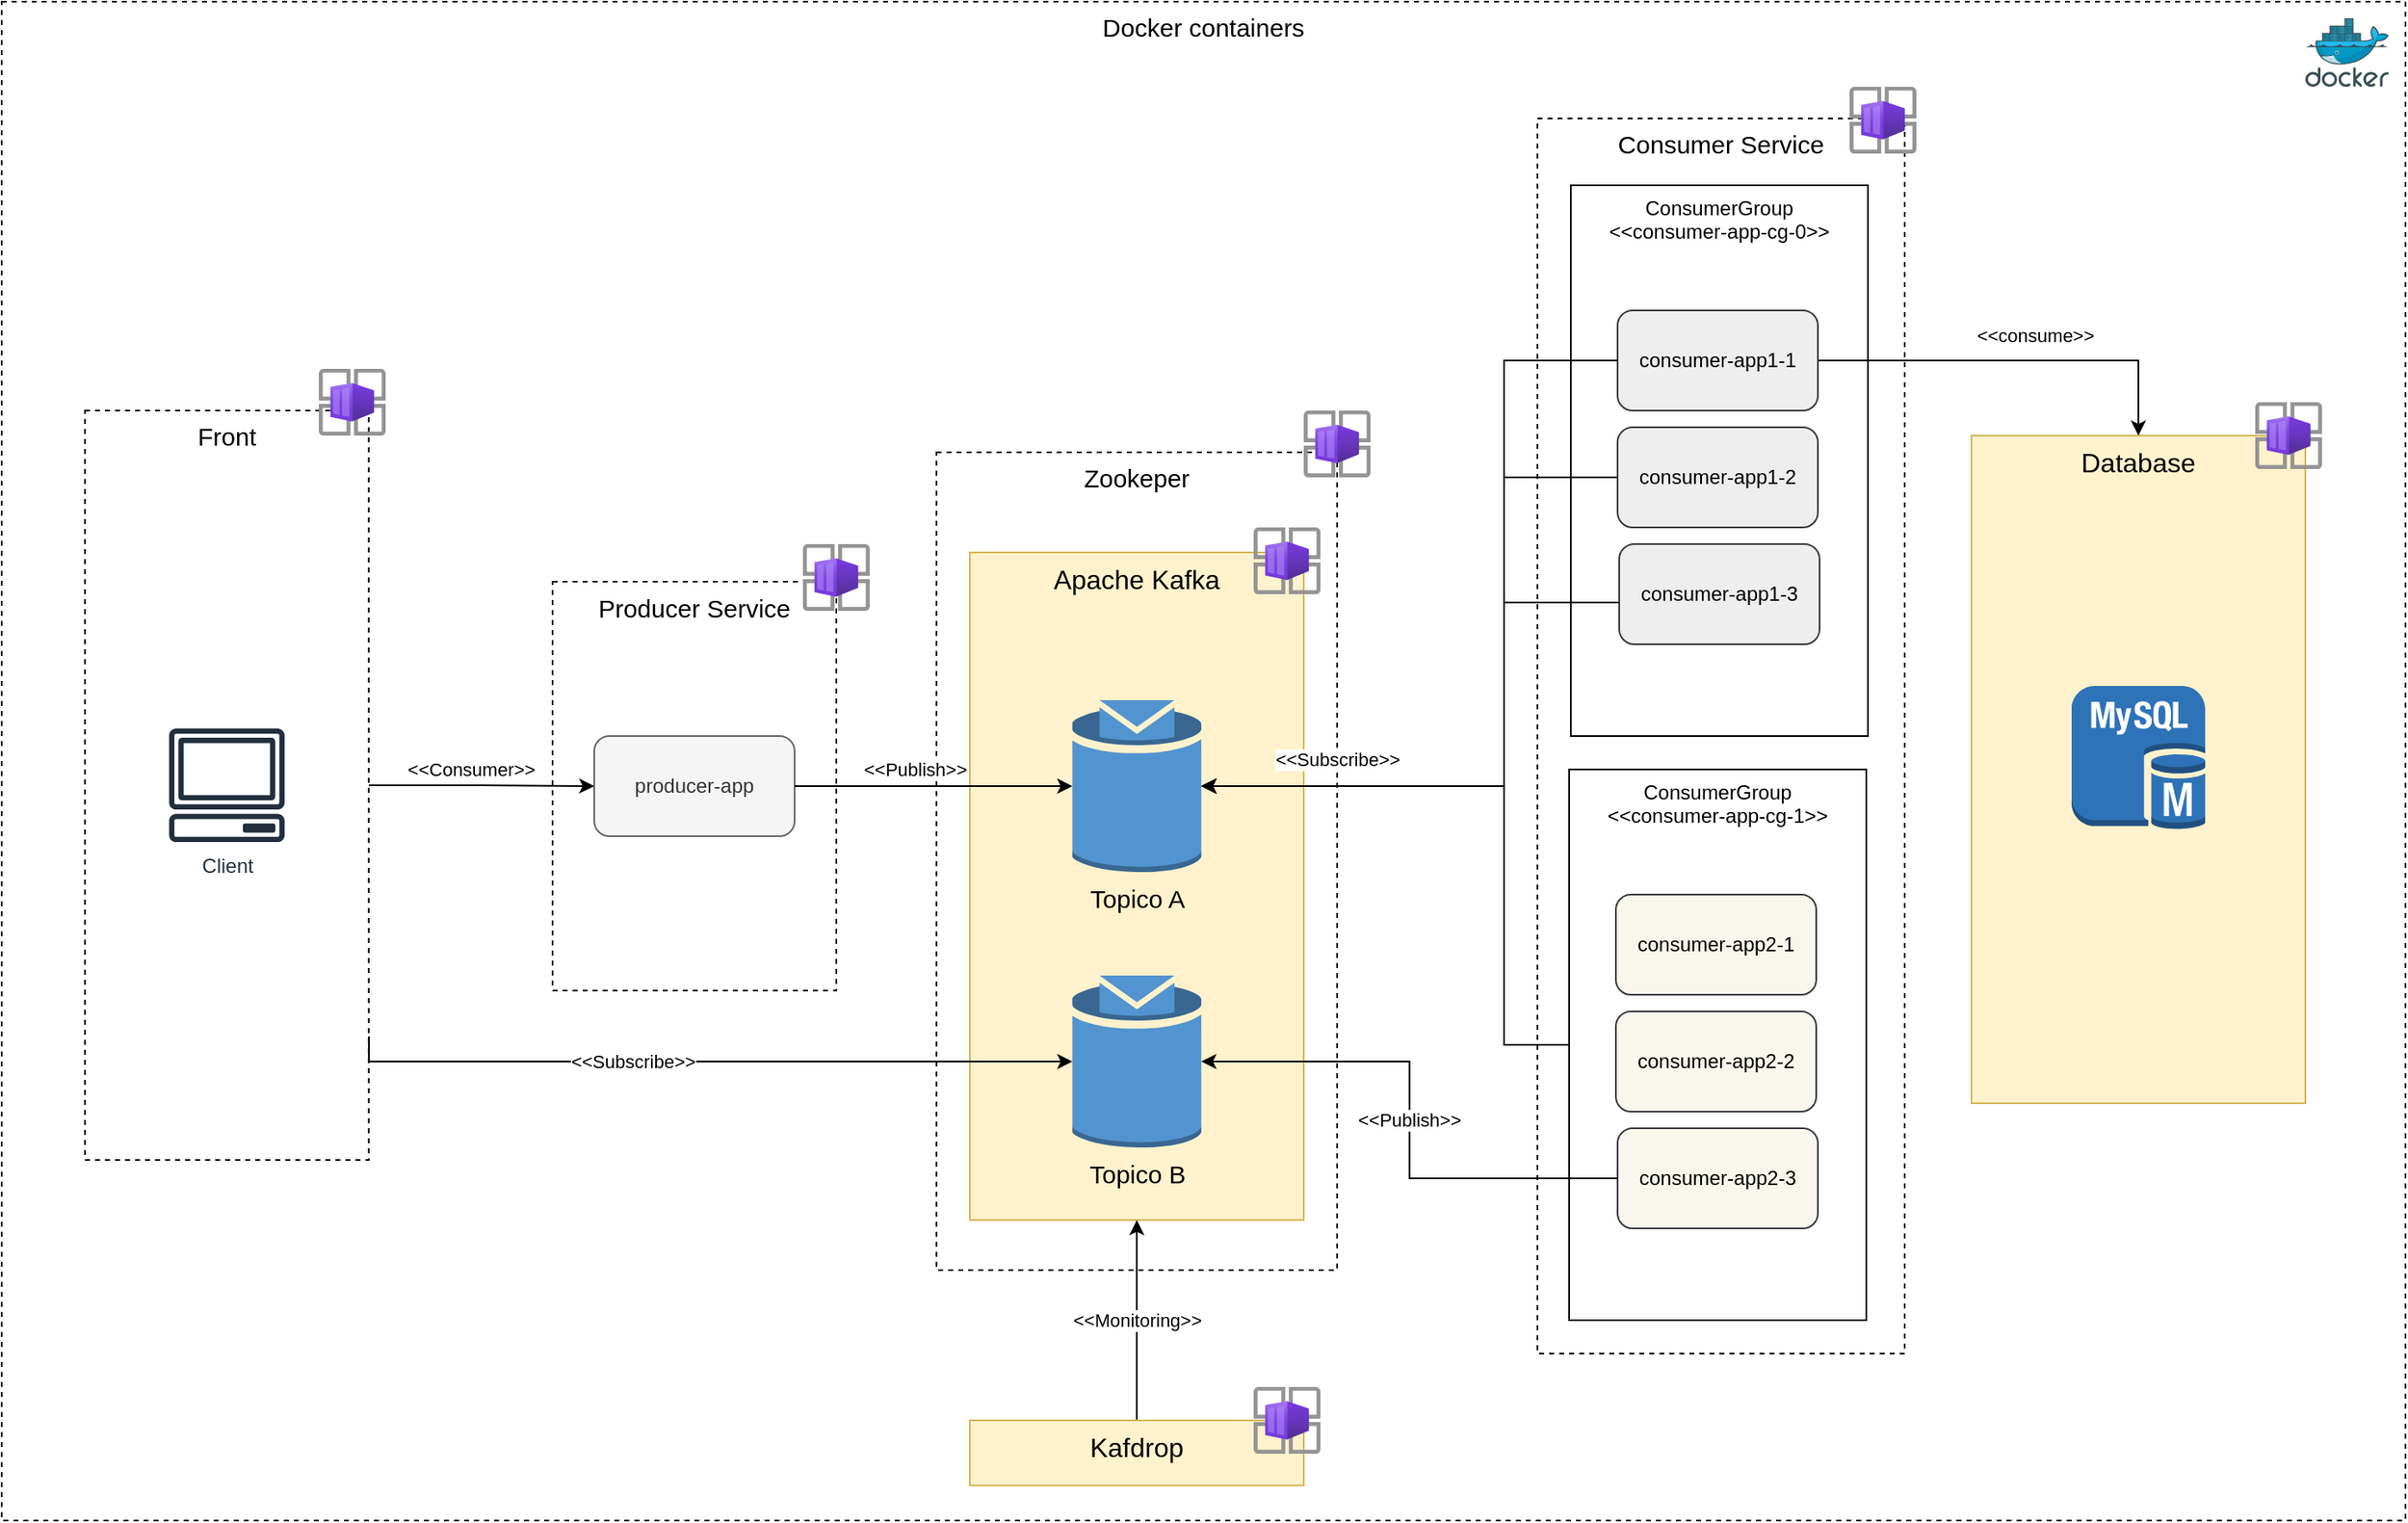 <mxfile version="24.7.5" pages="4">
  <diagram name="DiagramaComponentes" id="77wAZI_73D1fhxlfjZWD">
    <mxGraphModel dx="2396" dy="1697" grid="1" gridSize="10" guides="1" tooltips="1" connect="1" arrows="1" fold="1" page="1" pageScale="1" pageWidth="827" pageHeight="1169" math="0" shadow="0">
      <root>
        <mxCell id="0" />
        <mxCell id="1" parent="0" />
        <mxCell id="qCatNY5HRqoVfFUYNV9--64" value="Docker containers" style="rounded=0;whiteSpace=wrap;html=1;dashed=1;verticalAlign=top;fontSize=15;" vertex="1" parent="1">
          <mxGeometry x="-320" y="440" width="1440" height="910" as="geometry" />
        </mxCell>
        <mxCell id="qCatNY5HRqoVfFUYNV9--58" value="Zookeper" style="rounded=0;whiteSpace=wrap;html=1;dashed=1;verticalAlign=top;fontSize=15;" vertex="1" parent="1">
          <mxGeometry x="240.01" y="710" width="240" height="490" as="geometry" />
        </mxCell>
        <mxCell id="qCatNY5HRqoVfFUYNV9--56" value="Producer Service" style="rounded=0;whiteSpace=wrap;html=1;dashed=1;verticalAlign=top;fontSize=15;" vertex="1" parent="1">
          <mxGeometry x="10" y="787.5" width="170" height="245" as="geometry" />
        </mxCell>
        <mxCell id="qCatNY5HRqoVfFUYNV9--54" value="Consumer Service" style="rounded=0;whiteSpace=wrap;html=1;dashed=1;verticalAlign=top;fontSize=15;" vertex="1" parent="1">
          <mxGeometry x="600" y="510" width="220" height="740" as="geometry" />
        </mxCell>
        <mxCell id="qCatNY5HRqoVfFUYNV9--47" value="Database" style="rounded=0;whiteSpace=wrap;html=1;verticalAlign=top;fillColor=#fff2cc;strokeColor=#d6b656;fontSize=16;" vertex="1" parent="1">
          <mxGeometry x="860" y="700" width="200" height="400" as="geometry" />
        </mxCell>
        <mxCell id="qCatNY5HRqoVfFUYNV9--37" value="ConsumerGroup&lt;div&gt;&amp;lt;&amp;lt;consumer-app-cg-0&amp;gt;&amp;gt;&lt;/div&gt;" style="rounded=0;whiteSpace=wrap;html=1;verticalAlign=top;" vertex="1" parent="1">
          <mxGeometry x="620" y="550" width="178" height="330" as="geometry" />
        </mxCell>
        <mxCell id="qCatNY5HRqoVfFUYNV9--28" value="Apache Kafka" style="rounded=0;whiteSpace=wrap;html=1;verticalAlign=top;fillColor=#fff2cc;strokeColor=#d6b656;fontSize=16;" vertex="1" parent="1">
          <mxGeometry x="260.01" y="770" width="200" height="400" as="geometry" />
        </mxCell>
        <mxCell id="qCatNY5HRqoVfFUYNV9--20" value="producer-app" style="rounded=1;whiteSpace=wrap;html=1;fillColor=#f5f5f5;fontColor=#333333;strokeColor=#666666;" vertex="1" parent="1">
          <mxGeometry x="35" y="880" width="120" height="60" as="geometry" />
        </mxCell>
        <mxCell id="qCatNY5HRqoVfFUYNV9--25" style="edgeStyle=orthogonalEdgeStyle;rounded=0;orthogonalLoop=1;jettySize=auto;html=1;" edge="1" parent="1" source="qCatNY5HRqoVfFUYNV9--22" target="qCatNY5HRqoVfFUYNV9--23">
          <mxGeometry relative="1" as="geometry">
            <Array as="points">
              <mxPoint x="580" y="725" />
              <mxPoint x="580" y="910" />
            </Array>
          </mxGeometry>
        </mxCell>
        <mxCell id="qCatNY5HRqoVfFUYNV9--27" value="&amp;lt;&amp;lt;Subscribe&amp;gt;&amp;gt;" style="edgeLabel;html=1;align=center;verticalAlign=middle;resizable=0;points=[];" vertex="1" connectable="0" parent="qCatNY5HRqoVfFUYNV9--25">
          <mxGeometry x="-0.374" y="4" relative="1" as="geometry">
            <mxPoint x="-104" y="101" as="offset" />
          </mxGeometry>
        </mxCell>
        <mxCell id="qCatNY5HRqoVfFUYNV9--22" value="consumer-app1-2" style="rounded=1;whiteSpace=wrap;html=1;fillColor=#eeeeee;strokeColor=#36393d;" vertex="1" parent="1">
          <mxGeometry x="648" y="695" width="120" height="60" as="geometry" />
        </mxCell>
        <mxCell id="qCatNY5HRqoVfFUYNV9--23" value="Topico A" style="outlineConnect=0;dashed=0;verticalLabelPosition=bottom;verticalAlign=top;align=center;html=1;shape=mxgraph.aws3.topic;fillColor=#5294CF;gradientColor=none;fontSize=15;" vertex="1" parent="1">
          <mxGeometry x="321.38" y="858.5" width="77.25" height="103" as="geometry" />
        </mxCell>
        <mxCell id="qCatNY5HRqoVfFUYNV9--24" style="edgeStyle=orthogonalEdgeStyle;rounded=0;orthogonalLoop=1;jettySize=auto;html=1;entryX=0;entryY=0.5;entryDx=0;entryDy=0;entryPerimeter=0;" edge="1" parent="1" source="qCatNY5HRqoVfFUYNV9--20" target="qCatNY5HRqoVfFUYNV9--23">
          <mxGeometry relative="1" as="geometry" />
        </mxCell>
        <mxCell id="qCatNY5HRqoVfFUYNV9--26" value="&amp;lt;&amp;lt;Publish&amp;gt;&amp;gt;" style="edgeLabel;html=1;align=center;verticalAlign=middle;resizable=0;points=[];" vertex="1" connectable="0" parent="qCatNY5HRqoVfFUYNV9--24">
          <mxGeometry x="-0.11" y="2" relative="1" as="geometry">
            <mxPoint x="-2" y="-8" as="offset" />
          </mxGeometry>
        </mxCell>
        <mxCell id="qCatNY5HRqoVfFUYNV9--30" value="" style="outlineConnect=0;dashed=0;verticalLabelPosition=bottom;verticalAlign=top;align=center;html=1;shape=mxgraph.aws3.mysql_db_instance;fillColor=#2E73B8;gradientColor=none;" vertex="1" parent="1">
          <mxGeometry x="920" y="850" width="80" height="86" as="geometry" />
        </mxCell>
        <mxCell id="qCatNY5HRqoVfFUYNV9--48" style="edgeStyle=orthogonalEdgeStyle;rounded=0;orthogonalLoop=1;jettySize=auto;html=1;entryX=0.5;entryY=0;entryDx=0;entryDy=0;" edge="1" parent="1" source="qCatNY5HRqoVfFUYNV9--35" target="qCatNY5HRqoVfFUYNV9--47">
          <mxGeometry relative="1" as="geometry" />
        </mxCell>
        <mxCell id="qCatNY5HRqoVfFUYNV9--49" value="&amp;lt;&amp;lt;consume&amp;gt;&amp;gt;" style="edgeLabel;html=1;align=center;verticalAlign=middle;resizable=0;points=[];" vertex="1" connectable="0" parent="qCatNY5HRqoVfFUYNV9--48">
          <mxGeometry x="0.097" y="1" relative="1" as="geometry">
            <mxPoint y="-14" as="offset" />
          </mxGeometry>
        </mxCell>
        <mxCell id="qCatNY5HRqoVfFUYNV9--35" value="consumer-app1-1" style="rounded=1;whiteSpace=wrap;html=1;fillColor=#eeeeee;strokeColor=#36393d;" vertex="1" parent="1">
          <mxGeometry x="648" y="625" width="120" height="60" as="geometry" />
        </mxCell>
        <mxCell id="qCatNY5HRqoVfFUYNV9--38" value="consumer-app1-3" style="rounded=1;whiteSpace=wrap;html=1;fillColor=#eeeeee;strokeColor=#36393d;" vertex="1" parent="1">
          <mxGeometry x="649" y="765" width="120" height="60" as="geometry" />
        </mxCell>
        <mxCell id="qCatNY5HRqoVfFUYNV9--39" style="edgeStyle=orthogonalEdgeStyle;rounded=0;orthogonalLoop=1;jettySize=auto;html=1;entryX=1;entryY=0.5;entryDx=0;entryDy=0;entryPerimeter=0;" edge="1" parent="1" source="qCatNY5HRqoVfFUYNV9--35" target="qCatNY5HRqoVfFUYNV9--23">
          <mxGeometry relative="1" as="geometry">
            <Array as="points">
              <mxPoint x="580" y="655" />
              <mxPoint x="580" y="910" />
            </Array>
          </mxGeometry>
        </mxCell>
        <mxCell id="qCatNY5HRqoVfFUYNV9--40" style="edgeStyle=orthogonalEdgeStyle;rounded=0;orthogonalLoop=1;jettySize=auto;html=1;entryX=1;entryY=0.5;entryDx=0;entryDy=0;entryPerimeter=0;" edge="1" parent="1" source="qCatNY5HRqoVfFUYNV9--38" target="qCatNY5HRqoVfFUYNV9--23">
          <mxGeometry relative="1" as="geometry">
            <Array as="points">
              <mxPoint x="580" y="800" />
              <mxPoint x="580" y="910" />
            </Array>
          </mxGeometry>
        </mxCell>
        <mxCell id="qCatNY5HRqoVfFUYNV9--41" value="ConsumerGroup&lt;div&gt;&amp;lt;&amp;lt;consumer-app-cg-1&amp;gt;&amp;gt;&lt;/div&gt;" style="rounded=0;whiteSpace=wrap;html=1;verticalAlign=top;" vertex="1" parent="1">
          <mxGeometry x="619" y="900" width="178" height="330" as="geometry" />
        </mxCell>
        <mxCell id="qCatNY5HRqoVfFUYNV9--42" value="consumer-app2-2" style="rounded=1;whiteSpace=wrap;html=1;fillColor=#f9f7ed;strokeColor=#36393d;" vertex="1" parent="1">
          <mxGeometry x="647" y="1045" width="120" height="60" as="geometry" />
        </mxCell>
        <mxCell id="qCatNY5HRqoVfFUYNV9--43" value="consumer-app2-1" style="rounded=1;whiteSpace=wrap;html=1;fillColor=#f9f7ed;strokeColor=#36393d;" vertex="1" parent="1">
          <mxGeometry x="647" y="975" width="120" height="60" as="geometry" />
        </mxCell>
        <mxCell id="qCatNY5HRqoVfFUYNV9--44" value="consumer-app2-3" style="rounded=1;whiteSpace=wrap;html=1;fillColor=#f9f7ed;strokeColor=#36393d;" vertex="1" parent="1">
          <mxGeometry x="648" y="1115" width="120" height="60" as="geometry" />
        </mxCell>
        <mxCell id="qCatNY5HRqoVfFUYNV9--45" style="edgeStyle=orthogonalEdgeStyle;rounded=0;orthogonalLoop=1;jettySize=auto;html=1;entryX=1;entryY=0.5;entryDx=0;entryDy=0;entryPerimeter=0;" edge="1" parent="1" source="qCatNY5HRqoVfFUYNV9--41" target="qCatNY5HRqoVfFUYNV9--23">
          <mxGeometry relative="1" as="geometry">
            <Array as="points">
              <mxPoint x="580" y="1065" />
              <mxPoint x="580" y="910" />
            </Array>
          </mxGeometry>
        </mxCell>
        <mxCell id="qCatNY5HRqoVfFUYNV9--63" value="&amp;lt;&amp;lt;Monitoring&amp;gt;&amp;gt;" style="edgeStyle=orthogonalEdgeStyle;rounded=0;orthogonalLoop=1;jettySize=auto;html=1;entryX=0.5;entryY=1;entryDx=0;entryDy=0;" edge="1" parent="1" source="qCatNY5HRqoVfFUYNV9--61" target="qCatNY5HRqoVfFUYNV9--28">
          <mxGeometry relative="1" as="geometry" />
        </mxCell>
        <mxCell id="qCatNY5HRqoVfFUYNV9--61" value="Kafdrop" style="rounded=0;whiteSpace=wrap;html=1;verticalAlign=top;fillColor=#fff2cc;strokeColor=#d6b656;fontSize=16;" vertex="1" parent="1">
          <mxGeometry x="260.01" y="1290" width="200" height="39" as="geometry" />
        </mxCell>
        <mxCell id="qCatNY5HRqoVfFUYNV9--65" value="" style="image;sketch=0;aspect=fixed;html=1;points=[];align=center;fontSize=12;image=img/lib/mscae/Docker.svg;" vertex="1" parent="1">
          <mxGeometry x="1060" y="450" width="50" height="41" as="geometry" />
        </mxCell>
        <mxCell id="qCatNY5HRqoVfFUYNV9--66" value="" style="image;aspect=fixed;html=1;points=[];align=center;fontSize=12;image=img/lib/azure2/other/Container_App_Environments.svg;" vertex="1" parent="1">
          <mxGeometry x="160" y="765" width="40" height="40" as="geometry" />
        </mxCell>
        <mxCell id="qCatNY5HRqoVfFUYNV9--67" value="" style="image;aspect=fixed;html=1;points=[];align=center;fontSize=12;image=img/lib/azure2/other/Container_App_Environments.svg;" vertex="1" parent="1">
          <mxGeometry x="460.01" y="685" width="40" height="40" as="geometry" />
        </mxCell>
        <mxCell id="qCatNY5HRqoVfFUYNV9--68" value="" style="image;aspect=fixed;html=1;points=[];align=center;fontSize=12;image=img/lib/azure2/other/Container_App_Environments.svg;" vertex="1" parent="1">
          <mxGeometry x="430" y="755" width="40" height="40" as="geometry" />
        </mxCell>
        <mxCell id="lDk1hGdwwQXaDWkmv5GM-3" style="edgeStyle=orthogonalEdgeStyle;rounded=0;orthogonalLoop=1;jettySize=auto;html=1;entryX=0;entryY=0.5;entryDx=0;entryDy=0;" edge="1" parent="1" source="lDk1hGdwwQXaDWkmv5GM-1" target="qCatNY5HRqoVfFUYNV9--20">
          <mxGeometry relative="1" as="geometry" />
        </mxCell>
        <mxCell id="lDk1hGdwwQXaDWkmv5GM-4" value="&amp;lt;&amp;lt;Consumer&amp;gt;&amp;gt;" style="edgeLabel;html=1;align=center;verticalAlign=middle;resizable=0;points=[];" vertex="1" connectable="0" parent="lDk1hGdwwQXaDWkmv5GM-3">
          <mxGeometry x="-0.104" y="-3" relative="1" as="geometry">
            <mxPoint y="-13" as="offset" />
          </mxGeometry>
        </mxCell>
        <mxCell id="lDk1hGdwwQXaDWkmv5GM-1" value="Front" style="rounded=0;whiteSpace=wrap;html=1;dashed=1;verticalAlign=top;fontSize=15;" vertex="1" parent="1">
          <mxGeometry x="-270.11" y="685" width="170" height="449" as="geometry" />
        </mxCell>
        <mxCell id="qCatNY5HRqoVfFUYNV9--69" value="" style="image;aspect=fixed;html=1;points=[];align=center;fontSize=12;image=img/lib/azure2/other/Container_App_Environments.svg;" vertex="1" parent="1">
          <mxGeometry x="430" y="1270" width="40" height="40" as="geometry" />
        </mxCell>
        <mxCell id="qCatNY5HRqoVfFUYNV9--70" value="" style="image;aspect=fixed;html=1;points=[];align=center;fontSize=12;image=img/lib/azure2/other/Container_App_Environments.svg;" vertex="1" parent="1">
          <mxGeometry x="1030" y="680" width="40" height="40" as="geometry" />
        </mxCell>
        <mxCell id="qCatNY5HRqoVfFUYNV9--71" value="" style="image;aspect=fixed;html=1;points=[];align=center;fontSize=12;image=img/lib/azure2/other/Container_App_Environments.svg;" vertex="1" parent="1">
          <mxGeometry x="787" y="491" width="40" height="40" as="geometry" />
        </mxCell>
        <mxCell id="qCatNY5HRqoVfFUYNV9--18" value="Client" style="sketch=0;outlineConnect=0;fontColor=#232F3E;gradientColor=none;fillColor=#232F3D;strokeColor=none;dashed=0;verticalLabelPosition=bottom;verticalAlign=top;align=center;html=1;fontSize=12;fontStyle=0;aspect=fixed;pointerEvents=1;shape=mxgraph.aws4.client;" vertex="1" parent="1">
          <mxGeometry x="-220" y="875.5" width="69.79" height="68" as="geometry" />
        </mxCell>
        <mxCell id="lDk1hGdwwQXaDWkmv5GM-5" value="&amp;lt;&amp;lt;Subscribe&amp;gt;&amp;gt;" style="edgeStyle=orthogonalEdgeStyle;rounded=0;orthogonalLoop=1;jettySize=auto;html=1;entryX=0;entryY=0.5;entryDx=0;entryDy=0;entryPerimeter=0;" edge="1" parent="1" target="lDk1hGdwwQXaDWkmv5GM-6">
          <mxGeometry x="-0.206" relative="1" as="geometry">
            <mxPoint x="-100" y="1060" as="sourcePoint" />
            <Array as="points">
              <mxPoint x="-100" y="1075" />
            </Array>
            <mxPoint as="offset" />
          </mxGeometry>
        </mxCell>
        <mxCell id="lDk1hGdwwQXaDWkmv5GM-6" value="Topico B" style="outlineConnect=0;dashed=0;verticalLabelPosition=bottom;verticalAlign=top;align=center;html=1;shape=mxgraph.aws3.topic;fillColor=#5294CF;gradientColor=none;fontSize=15;" vertex="1" parent="1">
          <mxGeometry x="321.38" y="1023.5" width="77.25" height="103" as="geometry" />
        </mxCell>
        <mxCell id="lDk1hGdwwQXaDWkmv5GM-7" value="&amp;lt;&amp;lt;Publish&amp;gt;&amp;gt;" style="edgeStyle=orthogonalEdgeStyle;rounded=0;orthogonalLoop=1;jettySize=auto;html=1;entryX=1;entryY=0.5;entryDx=0;entryDy=0;entryPerimeter=0;" edge="1" parent="1" source="qCatNY5HRqoVfFUYNV9--44" target="lDk1hGdwwQXaDWkmv5GM-6">
          <mxGeometry relative="1" as="geometry" />
        </mxCell>
        <mxCell id="lDk1hGdwwQXaDWkmv5GM-8" value="" style="image;aspect=fixed;html=1;points=[];align=center;fontSize=12;image=img/lib/azure2/other/Container_App_Environments.svg;" vertex="1" parent="1">
          <mxGeometry x="-130" y="660" width="40" height="40" as="geometry" />
        </mxCell>
      </root>
    </mxGraphModel>
  </diagram>
  <diagram id="qhSsvFjEdC5CKxxv1oG3" name="Pantallas-Mocks">
    <mxGraphModel dx="1830" dy="1980" grid="1" gridSize="10" guides="1" tooltips="1" connect="1" arrows="1" fold="1" page="1" pageScale="1" pageWidth="827" pageHeight="1169" math="0" shadow="0">
      <root>
        <mxCell id="0" />
        <mxCell id="1" parent="0" />
        <mxCell id="P9gLokpCQLqUqTXiBsX6-1" value="" style="strokeWidth=1;shadow=0;dashed=0;align=center;html=1;shape=mxgraph.mockup.containers.browserWindow;rSize=0;strokeColor=#666666;strokeColor2=#008cff;strokeColor3=#c4c4c4;mainText=,;recursiveResize=0;" vertex="1" parent="1">
          <mxGeometry x="40" y="140" width="440" height="420" as="geometry" />
        </mxCell>
        <mxCell id="P9gLokpCQLqUqTXiBsX6-2" value="Page 1" style="strokeWidth=1;shadow=0;dashed=0;align=center;html=1;shape=mxgraph.mockup.containers.anchor;fontSize=17;fontColor=#666666;align=left;whiteSpace=wrap;" vertex="1" parent="P9gLokpCQLqUqTXiBsX6-1">
          <mxGeometry x="60" y="12" width="110" height="26" as="geometry" />
        </mxCell>
        <mxCell id="P9gLokpCQLqUqTXiBsX6-3" value="https://www.draw.io" style="strokeWidth=1;shadow=0;dashed=0;align=center;html=1;shape=mxgraph.mockup.containers.anchor;rSize=0;fontSize=17;fontColor=#666666;align=left;" vertex="1" parent="P9gLokpCQLqUqTXiBsX6-1">
          <mxGeometry x="130" y="60" width="250" height="26" as="geometry" />
        </mxCell>
        <mxCell id="P9gLokpCQLqUqTXiBsX6-4" value="Listar solicitudes" style="strokeWidth=1;shadow=0;dashed=0;align=center;html=1;shape=mxgraph.mockup.buttons.button;strokeColor=#666666;fontColor=#ffffff;mainText=;buttonStyle=round;fontSize=17;fontStyle=1;fillColor=#008cff;whiteSpace=wrap;" vertex="1" parent="P9gLokpCQLqUqTXiBsX6-1">
          <mxGeometry x="30" y="160" width="150" height="50" as="geometry" />
        </mxCell>
        <mxCell id="P9gLokpCQLqUqTXiBsX6-5" value="Generar solicitud" style="strokeWidth=1;shadow=0;dashed=0;align=center;html=1;shape=mxgraph.mockup.buttons.button;strokeColor=#666666;fontColor=#ffffff;mainText=;buttonStyle=round;fontSize=17;fontStyle=1;fillColor=#008cff;whiteSpace=wrap;" vertex="1" parent="P9gLokpCQLqUqTXiBsX6-1">
          <mxGeometry x="220" y="160" width="150" height="50" as="geometry" />
        </mxCell>
        <mxCell id="P9gLokpCQLqUqTXiBsX6-6" value="" style="shape=table;html=1;whiteSpace=wrap;startSize=0;container=1;collapsible=0;childLayout=tableLayout;strokeWidth=2;" vertex="1" parent="P9gLokpCQLqUqTXiBsX6-1">
          <mxGeometry x="30" y="260" width="360" height="133" as="geometry" />
        </mxCell>
        <mxCell id="P9gLokpCQLqUqTXiBsX6-7" value="" style="shape=tableRow;horizontal=0;startSize=0;swimlaneHead=0;swimlaneBody=0;top=0;left=0;bottom=0;right=0;collapsible=0;dropTarget=0;fillColor=none;points=[[0,0.5],[1,0.5]];portConstraint=eastwest;" vertex="1" parent="P9gLokpCQLqUqTXiBsX6-6">
          <mxGeometry width="360" height="20" as="geometry" />
        </mxCell>
        <mxCell id="P9gLokpCQLqUqTXiBsX6-8" value="ID" style="shape=partialRectangle;html=1;whiteSpace=wrap;connectable=0;fillColor=none;top=0;left=0;bottom=0;right=0;overflow=hidden;fontStyle=1" vertex="1" parent="P9gLokpCQLqUqTXiBsX6-7">
          <mxGeometry width="101" height="20" as="geometry">
            <mxRectangle width="101" height="20" as="alternateBounds" />
          </mxGeometry>
        </mxCell>
        <mxCell id="P9gLokpCQLqUqTXiBsX6-9" value="Estado" style="shape=partialRectangle;html=1;whiteSpace=wrap;connectable=0;fillColor=none;top=0;left=0;bottom=0;right=0;overflow=hidden;fontStyle=1" vertex="1" parent="P9gLokpCQLqUqTXiBsX6-7">
          <mxGeometry x="101" width="259" height="20" as="geometry">
            <mxRectangle width="259" height="20" as="alternateBounds" />
          </mxGeometry>
        </mxCell>
        <mxCell id="P9gLokpCQLqUqTXiBsX6-10" value="" style="shape=tableRow;horizontal=0;startSize=0;swimlaneHead=0;swimlaneBody=0;top=0;left=0;bottom=0;right=0;collapsible=0;dropTarget=0;fillColor=none;points=[[0,0.5],[1,0.5]];portConstraint=eastwest;" vertex="1" parent="P9gLokpCQLqUqTXiBsX6-6">
          <mxGeometry y="20" width="360" height="56" as="geometry" />
        </mxCell>
        <mxCell id="P9gLokpCQLqUqTXiBsX6-11" value="1" style="shape=partialRectangle;html=1;whiteSpace=wrap;connectable=0;fillColor=none;top=0;left=0;bottom=0;right=0;overflow=hidden;" vertex="1" parent="P9gLokpCQLqUqTXiBsX6-10">
          <mxGeometry width="101" height="56" as="geometry">
            <mxRectangle width="101" height="56" as="alternateBounds" />
          </mxGeometry>
        </mxCell>
        <mxCell id="P9gLokpCQLqUqTXiBsX6-12" value="En Registro" style="shape=partialRectangle;html=1;whiteSpace=wrap;connectable=0;fillColor=none;top=0;left=0;bottom=0;right=0;overflow=hidden;" vertex="1" parent="P9gLokpCQLqUqTXiBsX6-10">
          <mxGeometry x="101" width="259" height="56" as="geometry">
            <mxRectangle width="259" height="56" as="alternateBounds" />
          </mxGeometry>
        </mxCell>
        <mxCell id="P9gLokpCQLqUqTXiBsX6-13" value="" style="shape=tableRow;horizontal=0;startSize=0;swimlaneHead=0;swimlaneBody=0;top=0;left=0;bottom=0;right=0;collapsible=0;dropTarget=0;fillColor=none;points=[[0,0.5],[1,0.5]];portConstraint=eastwest;" vertex="1" parent="P9gLokpCQLqUqTXiBsX6-6">
          <mxGeometry y="76" width="360" height="57" as="geometry" />
        </mxCell>
        <mxCell id="P9gLokpCQLqUqTXiBsX6-14" value="2" style="shape=partialRectangle;html=1;whiteSpace=wrap;connectable=0;fillColor=none;top=0;left=0;bottom=0;right=0;overflow=hidden;" vertex="1" parent="P9gLokpCQLqUqTXiBsX6-13">
          <mxGeometry width="101" height="57" as="geometry">
            <mxRectangle width="101" height="57" as="alternateBounds" />
          </mxGeometry>
        </mxCell>
        <mxCell id="P9gLokpCQLqUqTXiBsX6-15" value="Pendiente Procesar" style="shape=partialRectangle;html=1;whiteSpace=wrap;connectable=0;fillColor=none;top=0;left=0;bottom=0;right=0;overflow=hidden;" vertex="1" parent="P9gLokpCQLqUqTXiBsX6-13">
          <mxGeometry x="101" width="259" height="57" as="geometry">
            <mxRectangle width="259" height="57" as="alternateBounds" />
          </mxGeometry>
        </mxCell>
        <mxCell id="ZUVvCrOFq1y-qv9GmVX4-8" value="" style="strokeWidth=1;shadow=0;dashed=0;align=center;html=1;shape=mxgraph.mockup.containers.browserWindow;rSize=0;strokeColor=#666666;strokeColor2=#008cff;strokeColor3=#c4c4c4;mainText=,;recursiveResize=0;" vertex="1" parent="1">
          <mxGeometry x="550" y="150" width="590" height="440" as="geometry" />
        </mxCell>
        <mxCell id="ZUVvCrOFq1y-qv9GmVX4-9" value="Page 1" style="strokeWidth=1;shadow=0;dashed=0;align=center;html=1;shape=mxgraph.mockup.containers.anchor;fontSize=17;fontColor=#666666;align=left;whiteSpace=wrap;" vertex="1" parent="ZUVvCrOFq1y-qv9GmVX4-8">
          <mxGeometry x="60" y="12" width="110" height="26" as="geometry" />
        </mxCell>
        <mxCell id="ZUVvCrOFq1y-qv9GmVX4-10" value="https://www.draw.io" style="strokeWidth=1;shadow=0;dashed=0;align=center;html=1;shape=mxgraph.mockup.containers.anchor;rSize=0;fontSize=17;fontColor=#666666;align=left;" vertex="1" parent="ZUVvCrOFq1y-qv9GmVX4-8">
          <mxGeometry x="130" y="60" width="250" height="26" as="geometry" />
        </mxCell>
        <mxCell id="ZUVvCrOFq1y-qv9GmVX4-11" value="Listar solicitudes" style="strokeWidth=1;shadow=0;dashed=0;align=center;html=1;shape=mxgraph.mockup.buttons.button;strokeColor=#666666;fontColor=#ffffff;mainText=;buttonStyle=round;fontSize=17;fontStyle=1;fillColor=#008cff;whiteSpace=wrap;" vertex="1" parent="ZUVvCrOFq1y-qv9GmVX4-8">
          <mxGeometry x="30" y="160" width="150" height="50" as="geometry" />
        </mxCell>
        <mxCell id="ZUVvCrOFq1y-qv9GmVX4-12" value="Generar solicitud" style="strokeWidth=1;shadow=0;dashed=0;align=center;html=1;shape=mxgraph.mockup.buttons.button;strokeColor=#666666;fontColor=#ffffff;mainText=;buttonStyle=round;fontSize=17;fontStyle=1;fillColor=#008cff;whiteSpace=wrap;" vertex="1" parent="ZUVvCrOFq1y-qv9GmVX4-8">
          <mxGeometry x="220" y="160" width="150" height="50" as="geometry" />
        </mxCell>
        <mxCell id="ZUVvCrOFq1y-qv9GmVX4-13" value="" style="shape=table;html=1;whiteSpace=wrap;startSize=0;container=1;collapsible=0;childLayout=tableLayout;strokeWidth=2;" vertex="1" parent="ZUVvCrOFq1y-qv9GmVX4-8">
          <mxGeometry x="30" y="260" width="360" height="133" as="geometry" />
        </mxCell>
        <mxCell id="ZUVvCrOFq1y-qv9GmVX4-14" value="" style="shape=tableRow;horizontal=0;startSize=0;swimlaneHead=0;swimlaneBody=0;top=0;left=0;bottom=0;right=0;collapsible=0;dropTarget=0;fillColor=none;points=[[0,0.5],[1,0.5]];portConstraint=eastwest;" vertex="1" parent="ZUVvCrOFq1y-qv9GmVX4-13">
          <mxGeometry width="360" height="20" as="geometry" />
        </mxCell>
        <mxCell id="ZUVvCrOFq1y-qv9GmVX4-15" value="ID" style="shape=partialRectangle;html=1;whiteSpace=wrap;connectable=0;fillColor=none;top=0;left=0;bottom=0;right=0;overflow=hidden;fontStyle=1" vertex="1" parent="ZUVvCrOFq1y-qv9GmVX4-14">
          <mxGeometry width="101" height="20" as="geometry">
            <mxRectangle width="101" height="20" as="alternateBounds" />
          </mxGeometry>
        </mxCell>
        <mxCell id="ZUVvCrOFq1y-qv9GmVX4-16" value="Estado" style="shape=partialRectangle;html=1;whiteSpace=wrap;connectable=0;fillColor=none;top=0;left=0;bottom=0;right=0;overflow=hidden;fontStyle=1" vertex="1" parent="ZUVvCrOFq1y-qv9GmVX4-14">
          <mxGeometry x="101" width="259" height="20" as="geometry">
            <mxRectangle width="259" height="20" as="alternateBounds" />
          </mxGeometry>
        </mxCell>
        <mxCell id="ZUVvCrOFq1y-qv9GmVX4-17" value="" style="shape=tableRow;horizontal=0;startSize=0;swimlaneHead=0;swimlaneBody=0;top=0;left=0;bottom=0;right=0;collapsible=0;dropTarget=0;fillColor=none;points=[[0,0.5],[1,0.5]];portConstraint=eastwest;" vertex="1" parent="ZUVvCrOFq1y-qv9GmVX4-13">
          <mxGeometry y="20" width="360" height="56" as="geometry" />
        </mxCell>
        <mxCell id="ZUVvCrOFq1y-qv9GmVX4-18" value="1" style="shape=partialRectangle;html=1;whiteSpace=wrap;connectable=0;fillColor=none;top=0;left=0;bottom=0;right=0;overflow=hidden;" vertex="1" parent="ZUVvCrOFq1y-qv9GmVX4-17">
          <mxGeometry width="101" height="56" as="geometry">
            <mxRectangle width="101" height="56" as="alternateBounds" />
          </mxGeometry>
        </mxCell>
        <mxCell id="ZUVvCrOFq1y-qv9GmVX4-19" value="En Registro" style="shape=partialRectangle;html=1;whiteSpace=wrap;connectable=0;fillColor=none;top=0;left=0;bottom=0;right=0;overflow=hidden;" vertex="1" parent="ZUVvCrOFq1y-qv9GmVX4-17">
          <mxGeometry x="101" width="259" height="56" as="geometry">
            <mxRectangle width="259" height="56" as="alternateBounds" />
          </mxGeometry>
        </mxCell>
        <mxCell id="ZUVvCrOFq1y-qv9GmVX4-20" value="" style="shape=tableRow;horizontal=0;startSize=0;swimlaneHead=0;swimlaneBody=0;top=0;left=0;bottom=0;right=0;collapsible=0;dropTarget=0;fillColor=none;points=[[0,0.5],[1,0.5]];portConstraint=eastwest;" vertex="1" parent="ZUVvCrOFq1y-qv9GmVX4-13">
          <mxGeometry y="76" width="360" height="57" as="geometry" />
        </mxCell>
        <mxCell id="ZUVvCrOFq1y-qv9GmVX4-21" value="2" style="shape=partialRectangle;html=1;whiteSpace=wrap;connectable=0;fillColor=none;top=0;left=0;bottom=0;right=0;overflow=hidden;" vertex="1" parent="ZUVvCrOFq1y-qv9GmVX4-20">
          <mxGeometry width="101" height="57" as="geometry">
            <mxRectangle width="101" height="57" as="alternateBounds" />
          </mxGeometry>
        </mxCell>
        <mxCell id="ZUVvCrOFq1y-qv9GmVX4-22" value="Pendiente Procesar" style="shape=partialRectangle;html=1;whiteSpace=wrap;connectable=0;fillColor=none;top=0;left=0;bottom=0;right=0;overflow=hidden;" vertex="1" parent="ZUVvCrOFq1y-qv9GmVX4-20">
          <mxGeometry x="101" width="259" height="57" as="geometry">
            <mxRectangle width="259" height="57" as="alternateBounds" />
          </mxGeometry>
        </mxCell>
        <mxCell id="ZUVvCrOFq1y-qv9GmVX4-24" value="Window Title" style="strokeWidth=1;shadow=0;dashed=0;align=center;html=1;shape=mxgraph.mockup.containers.window;align=left;verticalAlign=top;spacingLeft=8;strokeColor2=#008cff;strokeColor3=#c4c4c4;fontColor=#666666;mainText=;fontSize=17;labelBackgroundColor=none;whiteSpace=wrap;" vertex="1" parent="ZUVvCrOFq1y-qv9GmVX4-8">
          <mxGeometry x="20" y="130" width="530" height="270" as="geometry" />
        </mxCell>
        <mxCell id="ZUVvCrOFq1y-qv9GmVX4-25" value="Title" style="strokeWidth=1;shadow=0;dashed=0;align=center;html=1;shape=mxgraph.mockup.text.textBox;fontColor=#666666;align=left;fontSize=17;spacingLeft=4;spacingTop=-3;whiteSpace=wrap;strokeColor=#666666;mainText=" vertex="1" parent="ZUVvCrOFq1y-qv9GmVX4-8">
          <mxGeometry x="50" y="195" width="420" height="30" as="geometry" />
        </mxCell>
        <mxCell id="ZUVvCrOFq1y-qv9GmVX4-26" value="Detail" style="strokeWidth=1;shadow=0;dashed=0;align=center;html=1;shape=mxgraph.mockup.text.textBox;fontColor=#666666;align=left;fontSize=17;spacingLeft=4;spacingTop=-3;whiteSpace=wrap;strokeColor=#666666;mainText=" vertex="1" parent="ZUVvCrOFq1y-qv9GmVX4-8">
          <mxGeometry x="50" y="250" width="420" height="70" as="geometry" />
        </mxCell>
        <mxCell id="ZUVvCrOFq1y-qv9GmVX4-27" value="Crear" style="strokeWidth=1;shadow=0;dashed=0;align=center;html=1;shape=mxgraph.mockup.buttons.button;strokeColor=#666666;fontColor=#ffffff;mainText=;buttonStyle=round;fontSize=17;fontStyle=1;fillColor=#008cff;whiteSpace=wrap;" vertex="1" parent="ZUVvCrOFq1y-qv9GmVX4-8">
          <mxGeometry x="380" y="330" width="150" height="50" as="geometry" />
        </mxCell>
        <mxCell id="ZUVvCrOFq1y-qv9GmVX4-23" style="edgeStyle=orthogonalEdgeStyle;rounded=0;orthogonalLoop=1;jettySize=auto;html=1;entryX=-0.005;entryY=0.44;entryDx=0;entryDy=0;entryPerimeter=0;" edge="1" parent="1" source="P9gLokpCQLqUqTXiBsX6-5" target="ZUVvCrOFq1y-qv9GmVX4-8">
          <mxGeometry relative="1" as="geometry">
            <Array as="points">
              <mxPoint x="500" y="325" />
              <mxPoint x="500" y="344" />
            </Array>
          </mxGeometry>
        </mxCell>
        <mxCell id="ZUVvCrOFq1y-qv9GmVX4-28" value="Generar" style="edgeLabel;html=1;align=center;verticalAlign=middle;resizable=0;points=[];" vertex="1" connectable="0" parent="ZUVvCrOFq1y-qv9GmVX4-23">
          <mxGeometry x="0.757" y="2" relative="1" as="geometry">
            <mxPoint x="-78" y="-32" as="offset" />
          </mxGeometry>
        </mxCell>
        <mxCell id="ZUVvCrOFq1y-qv9GmVX4-29" value="Se manda a crear una nueva solicitud,&lt;div&gt;Pero la ventana se cierra, y se debe actualizar la tabla para ver la solicitud nueva.&lt;/div&gt;&lt;div&gt;En un futuro tambien se debera recibir la solicitud mediante notificacion o popup.&lt;/div&gt;" style="strokeWidth=1;shadow=0;dashed=0;align=center;html=1;shape=mxgraph.mockup.text.stickyNote2;fontColor=#666666;mainText=;fontSize=17;whiteSpace=wrap;fillColor=#ffffcc;strokeColor=#F62E00;" vertex="1" parent="1">
          <mxGeometry x="1230" y="370" width="300" height="270" as="geometry" />
        </mxCell>
        <mxCell id="ZUVvCrOFq1y-qv9GmVX4-30" style="edgeStyle=orthogonalEdgeStyle;rounded=0;orthogonalLoop=1;jettySize=auto;html=1;" edge="1" parent="1" source="ZUVvCrOFq1y-qv9GmVX4-27" target="ZUVvCrOFq1y-qv9GmVX4-29">
          <mxGeometry relative="1" as="geometry" />
        </mxCell>
        <mxCell id="ZUVvCrOFq1y-qv9GmVX4-32" value="" style="strokeWidth=1;shadow=0;dashed=0;align=center;html=1;shape=mxgraph.mockup.containers.browserWindow;rSize=0;strokeColor=#666666;strokeColor2=#008cff;strokeColor3=#c4c4c4;mainText=,;recursiveResize=0;" vertex="1" parent="1">
          <mxGeometry x="50" y="690" width="670" height="440" as="geometry" />
        </mxCell>
        <mxCell id="ZUVvCrOFq1y-qv9GmVX4-33" value="Page 1" style="strokeWidth=1;shadow=0;dashed=0;align=center;html=1;shape=mxgraph.mockup.containers.anchor;fontSize=17;fontColor=#666666;align=left;whiteSpace=wrap;" vertex="1" parent="ZUVvCrOFq1y-qv9GmVX4-32">
          <mxGeometry x="60" y="12" width="110" height="26" as="geometry" />
        </mxCell>
        <mxCell id="ZUVvCrOFq1y-qv9GmVX4-34" value="https://www.draw.io" style="strokeWidth=1;shadow=0;dashed=0;align=center;html=1;shape=mxgraph.mockup.containers.anchor;rSize=0;fontSize=17;fontColor=#666666;align=left;" vertex="1" parent="ZUVvCrOFq1y-qv9GmVX4-32">
          <mxGeometry x="130" y="60" width="250" height="26" as="geometry" />
        </mxCell>
        <mxCell id="ZUVvCrOFq1y-qv9GmVX4-35" value="Listar solicitudes" style="strokeWidth=1;shadow=0;dashed=0;align=center;html=1;shape=mxgraph.mockup.buttons.button;strokeColor=#666666;fontColor=#ffffff;mainText=;buttonStyle=round;fontSize=17;fontStyle=1;fillColor=#008cff;whiteSpace=wrap;" vertex="1" parent="ZUVvCrOFq1y-qv9GmVX4-32">
          <mxGeometry x="30" y="160" width="150" height="50" as="geometry" />
        </mxCell>
        <mxCell id="ZUVvCrOFq1y-qv9GmVX4-36" value="Generar solicitud" style="strokeWidth=1;shadow=0;dashed=0;align=center;html=1;shape=mxgraph.mockup.buttons.button;strokeColor=#666666;fontColor=#ffffff;mainText=;buttonStyle=round;fontSize=17;fontStyle=1;fillColor=#008cff;whiteSpace=wrap;" vertex="1" parent="ZUVvCrOFq1y-qv9GmVX4-32">
          <mxGeometry x="220" y="160" width="150" height="50" as="geometry" />
        </mxCell>
        <mxCell id="ZUVvCrOFq1y-qv9GmVX4-37" value="" style="shape=table;html=1;whiteSpace=wrap;startSize=0;container=1;collapsible=0;childLayout=tableLayout;strokeWidth=2;" vertex="1" parent="ZUVvCrOFq1y-qv9GmVX4-32">
          <mxGeometry x="30" y="260" width="360" height="133" as="geometry" />
        </mxCell>
        <mxCell id="ZUVvCrOFq1y-qv9GmVX4-38" value="" style="shape=tableRow;horizontal=0;startSize=0;swimlaneHead=0;swimlaneBody=0;top=0;left=0;bottom=0;right=0;collapsible=0;dropTarget=0;fillColor=none;points=[[0,0.5],[1,0.5]];portConstraint=eastwest;" vertex="1" parent="ZUVvCrOFq1y-qv9GmVX4-37">
          <mxGeometry width="360" height="20" as="geometry" />
        </mxCell>
        <mxCell id="ZUVvCrOFq1y-qv9GmVX4-39" value="ID" style="shape=partialRectangle;html=1;whiteSpace=wrap;connectable=0;fillColor=none;top=0;left=0;bottom=0;right=0;overflow=hidden;fontStyle=1" vertex="1" parent="ZUVvCrOFq1y-qv9GmVX4-38">
          <mxGeometry width="101" height="20" as="geometry">
            <mxRectangle width="101" height="20" as="alternateBounds" />
          </mxGeometry>
        </mxCell>
        <mxCell id="ZUVvCrOFq1y-qv9GmVX4-40" value="Estado" style="shape=partialRectangle;html=1;whiteSpace=wrap;connectable=0;fillColor=none;top=0;left=0;bottom=0;right=0;overflow=hidden;fontStyle=1" vertex="1" parent="ZUVvCrOFq1y-qv9GmVX4-38">
          <mxGeometry x="101" width="259" height="20" as="geometry">
            <mxRectangle width="259" height="20" as="alternateBounds" />
          </mxGeometry>
        </mxCell>
        <mxCell id="ZUVvCrOFq1y-qv9GmVX4-41" value="" style="shape=tableRow;horizontal=0;startSize=0;swimlaneHead=0;swimlaneBody=0;top=0;left=0;bottom=0;right=0;collapsible=0;dropTarget=0;fillColor=none;points=[[0,0.5],[1,0.5]];portConstraint=eastwest;" vertex="1" parent="ZUVvCrOFq1y-qv9GmVX4-37">
          <mxGeometry y="20" width="360" height="56" as="geometry" />
        </mxCell>
        <mxCell id="ZUVvCrOFq1y-qv9GmVX4-42" value="1" style="shape=partialRectangle;html=1;whiteSpace=wrap;connectable=0;fillColor=none;top=0;left=0;bottom=0;right=0;overflow=hidden;" vertex="1" parent="ZUVvCrOFq1y-qv9GmVX4-41">
          <mxGeometry width="101" height="56" as="geometry">
            <mxRectangle width="101" height="56" as="alternateBounds" />
          </mxGeometry>
        </mxCell>
        <mxCell id="ZUVvCrOFq1y-qv9GmVX4-43" value="En Registro" style="shape=partialRectangle;html=1;whiteSpace=wrap;connectable=0;fillColor=none;top=0;left=0;bottom=0;right=0;overflow=hidden;" vertex="1" parent="ZUVvCrOFq1y-qv9GmVX4-41">
          <mxGeometry x="101" width="259" height="56" as="geometry">
            <mxRectangle width="259" height="56" as="alternateBounds" />
          </mxGeometry>
        </mxCell>
        <mxCell id="ZUVvCrOFq1y-qv9GmVX4-44" value="" style="shape=tableRow;horizontal=0;startSize=0;swimlaneHead=0;swimlaneBody=0;top=0;left=0;bottom=0;right=0;collapsible=0;dropTarget=0;fillColor=none;points=[[0,0.5],[1,0.5]];portConstraint=eastwest;" vertex="1" parent="ZUVvCrOFq1y-qv9GmVX4-37">
          <mxGeometry y="76" width="360" height="57" as="geometry" />
        </mxCell>
        <mxCell id="ZUVvCrOFq1y-qv9GmVX4-45" value="2" style="shape=partialRectangle;html=1;whiteSpace=wrap;connectable=0;fillColor=none;top=0;left=0;bottom=0;right=0;overflow=hidden;" vertex="1" parent="ZUVvCrOFq1y-qv9GmVX4-44">
          <mxGeometry width="101" height="57" as="geometry">
            <mxRectangle width="101" height="57" as="alternateBounds" />
          </mxGeometry>
        </mxCell>
        <mxCell id="ZUVvCrOFq1y-qv9GmVX4-46" value="Pendiente Procesar" style="shape=partialRectangle;html=1;whiteSpace=wrap;connectable=0;fillColor=none;top=0;left=0;bottom=0;right=0;overflow=hidden;" vertex="1" parent="ZUVvCrOFq1y-qv9GmVX4-44">
          <mxGeometry x="101" width="259" height="57" as="geometry">
            <mxRectangle width="259" height="57" as="alternateBounds" />
          </mxGeometry>
        </mxCell>
        <mxCell id="ZUVvCrOFq1y-qv9GmVX4-47" value="Window Title" style="strokeWidth=1;shadow=0;dashed=0;align=center;html=1;shape=mxgraph.mockup.containers.window;align=left;verticalAlign=top;spacingLeft=8;strokeColor2=#008cff;strokeColor3=#c4c4c4;fontColor=#666666;mainText=;fontSize=17;labelBackgroundColor=none;whiteSpace=wrap;" vertex="1" parent="ZUVvCrOFq1y-qv9GmVX4-32">
          <mxGeometry x="20" y="130" width="590" height="270" as="geometry" />
        </mxCell>
        <mxCell id="ZUVvCrOFq1y-qv9GmVX4-48" value="Title" style="strokeWidth=1;shadow=0;dashed=0;align=center;html=1;shape=mxgraph.mockup.text.textBox;fontColor=#666666;align=left;fontSize=17;spacingLeft=4;spacingTop=-3;whiteSpace=wrap;strokeColor=#666666;mainText=" vertex="1" parent="ZUVvCrOFq1y-qv9GmVX4-32">
          <mxGeometry x="50" y="195" width="300" height="30" as="geometry" />
        </mxCell>
        <mxCell id="ZUVvCrOFq1y-qv9GmVX4-49" value="Detail" style="strokeWidth=1;shadow=0;dashed=0;align=center;html=1;shape=mxgraph.mockup.text.textBox;fontColor=#666666;align=left;fontSize=17;spacingLeft=4;spacingTop=-3;whiteSpace=wrap;strokeColor=#666666;mainText=" vertex="1" parent="ZUVvCrOFq1y-qv9GmVX4-32">
          <mxGeometry x="50" y="250" width="300" height="100" as="geometry" />
        </mxCell>
        <mxCell id="ZUVvCrOFq1y-qv9GmVX4-52" value="Status" style="strokeWidth=1;shadow=0;dashed=0;align=center;html=1;shape=mxgraph.mockup.text.textBox;fontColor=#666666;align=left;fontSize=17;spacingLeft=4;spacingTop=-3;whiteSpace=wrap;strokeColor=#666666;mainText=" vertex="1" parent="ZUVvCrOFq1y-qv9GmVX4-32">
          <mxGeometry x="370" y="195" width="180" height="30" as="geometry" />
        </mxCell>
        <mxCell id="ZUVvCrOFq1y-qv9GmVX4-53" value="Enviar" style="strokeWidth=1;shadow=0;dashed=0;align=center;html=1;shape=mxgraph.mockup.buttons.button;strokeColor=#666666;fontColor=#ffffff;mainText=;buttonStyle=round;fontSize=17;fontStyle=1;fillColor=#008cff;whiteSpace=wrap;" vertex="1" parent="ZUVvCrOFq1y-qv9GmVX4-32">
          <mxGeometry x="370" y="282.5" width="150" height="35" as="geometry" />
        </mxCell>
        <mxCell id="ZUVvCrOFq1y-qv9GmVX4-54" value="Enviar a Procesar" style="strokeWidth=1;shadow=0;dashed=0;align=center;html=1;shape=mxgraph.mockup.forms.comboBox;strokeColor=#999999;fillColor=#ddeeff;align=left;fillColor2=#aaddff;mainText=;fontColor=#666666;fontSize=17;spacingLeft=3;" vertex="1" parent="ZUVvCrOFq1y-qv9GmVX4-32">
          <mxGeometry x="370" y="240" width="180" height="30" as="geometry" />
        </mxCell>
        <mxCell id="ZUVvCrOFq1y-qv9GmVX4-31" style="edgeStyle=orthogonalEdgeStyle;rounded=0;orthogonalLoop=1;jettySize=auto;html=1;" edge="1" parent="1" source="P9gLokpCQLqUqTXiBsX6-10" target="ZUVvCrOFq1y-qv9GmVX4-32">
          <mxGeometry relative="1" as="geometry">
            <mxPoint x="430" y="720" as="targetPoint" />
            <Array as="points">
              <mxPoint x="450" y="448" />
              <mxPoint x="450" y="610" />
              <mxPoint x="345" y="610" />
            </Array>
          </mxGeometry>
        </mxCell>
        <mxCell id="ZUVvCrOFq1y-qv9GmVX4-51" value="Ver solicitud" style="edgeLabel;html=1;align=center;verticalAlign=middle;resizable=0;points=[];" vertex="1" connectable="0" parent="ZUVvCrOFq1y-qv9GmVX4-31">
          <mxGeometry x="-0.099" y="1" relative="1" as="geometry">
            <mxPoint x="-49" y="16" as="offset" />
          </mxGeometry>
        </mxCell>
        <mxCell id="ZUVvCrOFq1y-qv9GmVX4-55" value="Las opciones se basan en el estado actual de la solicitud.&amp;nbsp;&lt;span style=&quot;background-color: initial;&quot;&gt;Si se encuentra &quot;En Registro&quot; las opciones seran:&amp;nbsp;&lt;/span&gt;&lt;div&gt;- Enviar a Desestimar&lt;/div&gt;&lt;div&gt;- Enviar a Procesar&lt;/div&gt;" style="strokeWidth=1;shadow=0;dashed=0;align=left;html=1;shape=mxgraph.mockup.text.stickyNote2;fontColor=#666666;mainText=;fontSize=17;whiteSpace=wrap;fillColor=#ffffcc;strokeColor=#F62E00;" vertex="1" parent="1">
          <mxGeometry x="780" y="870" width="310" height="200" as="geometry" />
        </mxCell>
        <mxCell id="ZUVvCrOFq1y-qv9GmVX4-56" style="edgeStyle=orthogonalEdgeStyle;rounded=0;orthogonalLoop=1;jettySize=auto;html=1;" edge="1" parent="1" source="ZUVvCrOFq1y-qv9GmVX4-54" target="ZUVvCrOFq1y-qv9GmVX4-55">
          <mxGeometry relative="1" as="geometry" />
        </mxCell>
        <mxCell id="ZUVvCrOFq1y-qv9GmVX4-57" value="Al enviar, el estado internamente trabajarà para cambiar el estado de la solicitud, sin embargo en cuanto cambie, el label &quot;Status&quot; debe mostrar el valor con el cambio realizado." style="strokeWidth=1;shadow=0;dashed=0;align=left;html=1;shape=mxgraph.mockup.text.stickyNote2;fontColor=#666666;mainText=;fontSize=17;whiteSpace=wrap;fillColor=#ffffcc;strokeColor=#F62E00;" vertex="1" parent="1">
          <mxGeometry x="770" y="1169" width="310" height="200" as="geometry" />
        </mxCell>
        <mxCell id="ZUVvCrOFq1y-qv9GmVX4-58" style="edgeStyle=orthogonalEdgeStyle;rounded=0;orthogonalLoop=1;jettySize=auto;html=1;" edge="1" parent="1" source="ZUVvCrOFq1y-qv9GmVX4-53" target="ZUVvCrOFq1y-qv9GmVX4-57">
          <mxGeometry relative="1" as="geometry">
            <Array as="points">
              <mxPoint x="495" y="1250" />
            </Array>
          </mxGeometry>
        </mxCell>
      </root>
    </mxGraphModel>
  </diagram>
  <diagram id="wHvQzwBO3vC8YVV_lh1R" name="UML - D. Comportamiento">
    <mxGraphModel dx="2745" dy="4139" grid="1" gridSize="10" guides="1" tooltips="1" connect="1" arrows="1" fold="1" page="1" pageScale="1" pageWidth="827" pageHeight="1169" math="0" shadow="0">
      <root>
        <mxCell id="0" />
        <mxCell id="1" parent="0" />
        <mxCell id="RfujopwPv-W-Dr6OjWks-3" style="edgeStyle=orthogonalEdgeStyle;rounded=0;orthogonalLoop=1;jettySize=auto;html=1;entryX=0;entryY=0.5;entryDx=0;entryDy=0;" edge="1" parent="1" source="RfujopwPv-W-Dr6OjWks-1" target="RfujopwPv-W-Dr6OjWks-2">
          <mxGeometry relative="1" as="geometry" />
        </mxCell>
        <mxCell id="RfujopwPv-W-Dr6OjWks-19" style="edgeStyle=orthogonalEdgeStyle;rounded=0;orthogonalLoop=1;jettySize=auto;html=1;entryX=0;entryY=0.5;entryDx=0;entryDy=0;" edge="1" parent="1" source="RfujopwPv-W-Dr6OjWks-1" target="RfujopwPv-W-Dr6OjWks-18">
          <mxGeometry relative="1" as="geometry" />
        </mxCell>
        <mxCell id="7FUCvLUveDtmVuWUc5i9-73" style="edgeStyle=orthogonalEdgeStyle;rounded=0;orthogonalLoop=1;jettySize=auto;html=1;entryX=0;entryY=0.5;entryDx=0;entryDy=0;" edge="1" parent="1" source="RfujopwPv-W-Dr6OjWks-1" target="7FUCvLUveDtmVuWUc5i9-72">
          <mxGeometry relative="1" as="geometry" />
        </mxCell>
        <mxCell id="zg8xcuRIczzCRjBbHxXB-6" style="edgeStyle=orthogonalEdgeStyle;rounded=0;orthogonalLoop=1;jettySize=auto;html=1;" edge="1" parent="1" source="RfujopwPv-W-Dr6OjWks-1" target="zg8xcuRIczzCRjBbHxXB-5">
          <mxGeometry relative="1" as="geometry" />
        </mxCell>
        <mxCell id="RfujopwPv-W-Dr6OjWks-1" value="Client" style="shape=umlActor;verticalLabelPosition=bottom;verticalAlign=top;html=1;" vertex="1" parent="1">
          <mxGeometry x="150" y="90" width="30" height="60" as="geometry" />
        </mxCell>
        <mxCell id="RfujopwPv-W-Dr6OjWks-2" value="Modificar estado de la solicitud" style="ellipse;whiteSpace=wrap;html=1;" vertex="1" parent="1">
          <mxGeometry x="290" y="200" width="200" height="70" as="geometry" />
        </mxCell>
        <mxCell id="RfujopwPv-W-Dr6OjWks-4" value="" style="ellipse;html=1;shape=startState;fillColor=#000000;strokeColor=#ff0000;" vertex="1" parent="1">
          <mxGeometry x="150" y="472.5" width="30" height="30" as="geometry" />
        </mxCell>
        <mxCell id="RfujopwPv-W-Dr6OjWks-5" value="" style="edgeStyle=orthogonalEdgeStyle;html=1;verticalAlign=bottom;endArrow=open;endSize=8;strokeColor=#ff0000;rounded=0;" edge="1" source="RfujopwPv-W-Dr6OjWks-4" parent="1" target="RfujopwPv-W-Dr6OjWks-6">
          <mxGeometry relative="1" as="geometry">
            <mxPoint x="235" y="562.5" as="targetPoint" />
          </mxGeometry>
        </mxCell>
        <mxCell id="7FUCvLUveDtmVuWUc5i9-1" value="&amp;lt;&amp;lt;Registrar&amp;gt;&amp;gt;" style="edgeLabel;html=1;align=center;verticalAlign=middle;resizable=0;points=[];" vertex="1" connectable="0" parent="RfujopwPv-W-Dr6OjWks-5">
          <mxGeometry x="-0.267" y="4" relative="1" as="geometry">
            <mxPoint x="6" y="-11" as="offset" />
          </mxGeometry>
        </mxCell>
        <mxCell id="RfujopwPv-W-Dr6OjWks-8" value="" style="edgeStyle=orthogonalEdgeStyle;rounded=0;orthogonalLoop=1;jettySize=auto;html=1;entryX=0;entryY=0.5;entryDx=0;entryDy=0;" edge="1" parent="1" source="RfujopwPv-W-Dr6OjWks-6" target="7FUCvLUveDtmVuWUc5i9-4">
          <mxGeometry relative="1" as="geometry">
            <mxPoint x="470" y="487.5" as="targetPoint" />
          </mxGeometry>
        </mxCell>
        <mxCell id="7FUCvLUveDtmVuWUc5i9-2" value="&amp;lt;&amp;lt;Enviar a Procesar&amp;gt;&amp;gt;" style="edgeLabel;html=1;align=center;verticalAlign=middle;resizable=0;points=[];" vertex="1" connectable="0" parent="RfujopwPv-W-Dr6OjWks-8">
          <mxGeometry x="-0.254" y="-4" relative="1" as="geometry">
            <mxPoint x="17" y="-19" as="offset" />
          </mxGeometry>
        </mxCell>
        <mxCell id="7FUCvLUveDtmVuWUc5i9-21" value="&amp;lt;&amp;lt;Enviar a Desestimar&amp;gt;&amp;gt;" style="edgeStyle=orthogonalEdgeStyle;rounded=0;orthogonalLoop=1;jettySize=auto;html=1;entryX=0;entryY=0.5;entryDx=0;entryDy=0;" edge="1" parent="1" source="RfujopwPv-W-Dr6OjWks-6" target="7FUCvLUveDtmVuWUc5i9-17">
          <mxGeometry x="0.146" y="7" relative="1" as="geometry">
            <Array as="points">
              <mxPoint x="355" y="398" />
            </Array>
            <mxPoint as="offset" />
          </mxGeometry>
        </mxCell>
        <mxCell id="RfujopwPv-W-Dr6OjWks-6" value="En Registro" style="html=1;whiteSpace=wrap;" vertex="1" parent="1">
          <mxGeometry x="300" y="460" width="110" height="55" as="geometry" />
        </mxCell>
        <mxCell id="RfujopwPv-W-Dr6OjWks-12" value="" style="edgeStyle=orthogonalEdgeStyle;rounded=0;orthogonalLoop=1;jettySize=auto;html=1;" edge="1" parent="1" source="RfujopwPv-W-Dr6OjWks-9" target="RfujopwPv-W-Dr6OjWks-11">
          <mxGeometry relative="1" as="geometry">
            <mxPoint x="540" y="715" as="sourcePoint" />
          </mxGeometry>
        </mxCell>
        <mxCell id="7FUCvLUveDtmVuWUc5i9-3" value="&amp;lt;&amp;lt;Enviar a Finalizado&amp;gt;&amp;gt;" style="edgeLabel;html=1;align=center;verticalAlign=middle;resizable=0;points=[];" vertex="1" connectable="0" parent="RfujopwPv-W-Dr6OjWks-12">
          <mxGeometry x="0.041" y="1" relative="1" as="geometry">
            <mxPoint y="-16" as="offset" />
          </mxGeometry>
        </mxCell>
        <mxCell id="RfujopwPv-W-Dr6OjWks-9" value="En Proceso" style="html=1;whiteSpace=wrap;" vertex="1" parent="1">
          <mxGeometry x="300" y="610" width="110" height="55" as="geometry" />
        </mxCell>
        <mxCell id="RfujopwPv-W-Dr6OjWks-14" style="edgeStyle=orthogonalEdgeStyle;rounded=0;orthogonalLoop=1;jettySize=auto;html=1;entryX=0;entryY=0.5;entryDx=0;entryDy=0;" edge="1" parent="1" source="RfujopwPv-W-Dr6OjWks-11" target="RfujopwPv-W-Dr6OjWks-13">
          <mxGeometry relative="1" as="geometry" />
        </mxCell>
        <mxCell id="RfujopwPv-W-Dr6OjWks-11" value="Finalizado" style="html=1;whiteSpace=wrap;" vertex="1" parent="1">
          <mxGeometry x="570" y="610" width="110" height="55" as="geometry" />
        </mxCell>
        <mxCell id="RfujopwPv-W-Dr6OjWks-13" value="" style="ellipse;html=1;shape=endState;fillColor=#000000;strokeColor=#ff0000;" vertex="1" parent="1">
          <mxGeometry x="735" y="622.5" width="30" height="30" as="geometry" />
        </mxCell>
        <mxCell id="RfujopwPv-W-Dr6OjWks-15" value="Diagrama de Casos de uso" style="text;html=1;align=center;verticalAlign=middle;resizable=0;points=[];autosize=1;strokeColor=none;fillColor=none;fontStyle=5;fontSize=18;" vertex="1" parent="1">
          <mxGeometry x="120" y="-140" width="240" height="40" as="geometry" />
        </mxCell>
        <mxCell id="RfujopwPv-W-Dr6OjWks-16" value="Diagrama de Estados (Estado de la solicitud)" style="text;html=1;align=center;verticalAlign=middle;resizable=0;points=[];autosize=1;strokeColor=none;fillColor=none;fontStyle=5;fontSize=18;" vertex="1" parent="1">
          <mxGeometry x="120" y="310" width="380" height="40" as="geometry" />
        </mxCell>
        <mxCell id="RfujopwPv-W-Dr6OjWks-18" value="Generar solicitud" style="ellipse;whiteSpace=wrap;html=1;" vertex="1" parent="1">
          <mxGeometry x="290" y="20" width="200" height="70" as="geometry" />
        </mxCell>
        <mxCell id="7FUCvLUveDtmVuWUc5i9-5" style="edgeStyle=orthogonalEdgeStyle;rounded=0;orthogonalLoop=1;jettySize=auto;html=1;entryX=0;entryY=0.5;entryDx=0;entryDy=0;" edge="1" parent="1" source="7FUCvLUveDtmVuWUc5i9-4" target="RfujopwPv-W-Dr6OjWks-9">
          <mxGeometry relative="1" as="geometry">
            <Array as="points">
              <mxPoint x="605" y="570" />
              <mxPoint x="270" y="570" />
              <mxPoint x="270" y="638" />
            </Array>
          </mxGeometry>
        </mxCell>
        <mxCell id="7FUCvLUveDtmVuWUc5i9-6" value="&amp;lt;&amp;lt;Iniciar&amp;gt;&amp;gt;" style="edgeLabel;html=1;align=center;verticalAlign=middle;resizable=0;points=[];" vertex="1" connectable="0" parent="7FUCvLUveDtmVuWUc5i9-5">
          <mxGeometry x="0.067" relative="1" as="geometry">
            <mxPoint x="30" y="-10" as="offset" />
          </mxGeometry>
        </mxCell>
        <mxCell id="7FUCvLUveDtmVuWUc5i9-7" style="edgeStyle=orthogonalEdgeStyle;rounded=0;orthogonalLoop=1;jettySize=auto;html=1;entryX=0.5;entryY=1;entryDx=0;entryDy=0;exitX=0.5;exitY=1;exitDx=0;exitDy=0;" edge="1" parent="1" source="RfujopwPv-W-Dr6OjWks-9" target="RfujopwPv-W-Dr6OjWks-6">
          <mxGeometry relative="1" as="geometry">
            <Array as="points">
              <mxPoint x="355" y="690" />
              <mxPoint x="210" y="690" />
              <mxPoint x="210" y="535" />
              <mxPoint x="355" y="535" />
            </Array>
          </mxGeometry>
        </mxCell>
        <mxCell id="7FUCvLUveDtmVuWUc5i9-8" value="&amp;lt;&amp;lt;Devolver a Registro&amp;gt;&amp;gt;" style="edgeLabel;html=1;align=center;verticalAlign=middle;resizable=0;points=[];" vertex="1" connectable="0" parent="7FUCvLUveDtmVuWUc5i9-7">
          <mxGeometry x="0.429" relative="1" as="geometry">
            <mxPoint x="-45" y="55" as="offset" />
          </mxGeometry>
        </mxCell>
        <mxCell id="7FUCvLUveDtmVuWUc5i9-4" value="Pendiente Procesar" style="html=1;whiteSpace=wrap;" vertex="1" parent="1">
          <mxGeometry x="550" y="460" width="110" height="55" as="geometry" />
        </mxCell>
        <mxCell id="7FUCvLUveDtmVuWUc5i9-9" value="Diagrama de Actividades" style="text;html=1;align=center;verticalAlign=middle;resizable=0;points=[];autosize=1;strokeColor=none;fillColor=none;fontStyle=5;fontSize=18;" vertex="1" parent="1">
          <mxGeometry x="120" y="790" width="220" height="40" as="geometry" />
        </mxCell>
        <mxCell id="7FUCvLUveDtmVuWUc5i9-10" value="" style="ellipse;html=1;shape=startState;fillColor=#000000;strokeColor=#ff0000;" vertex="1" parent="1">
          <mxGeometry x="195" y="1020" width="30" height="30" as="geometry" />
        </mxCell>
        <mxCell id="7FUCvLUveDtmVuWUc5i9-11" value="" style="edgeStyle=orthogonalEdgeStyle;html=1;verticalAlign=bottom;endArrow=open;endSize=8;strokeColor=#ff0000;rounded=0;entryX=0.5;entryY=0;entryDx=0;entryDy=0;" edge="1" source="7FUCvLUveDtmVuWUc5i9-10" parent="1" target="7FUCvLUveDtmVuWUc5i9-12">
          <mxGeometry relative="1" as="geometry">
            <mxPoint x="210" y="1110" as="targetPoint" />
          </mxGeometry>
        </mxCell>
        <mxCell id="7FUCvLUveDtmVuWUc5i9-16" value="" style="edgeStyle=orthogonalEdgeStyle;rounded=0;orthogonalLoop=1;jettySize=auto;html=1;" edge="1" parent="1" source="7FUCvLUveDtmVuWUc5i9-12" target="7FUCvLUveDtmVuWUc5i9-15">
          <mxGeometry relative="1" as="geometry" />
        </mxCell>
        <mxCell id="7FUCvLUveDtmVuWUc5i9-12" value="Registrar nueva solicitud" style="rounded=1;whiteSpace=wrap;html=1;arcSize=40;fontColor=#000000;fillColor=#ffffc0;strokeColor=#ff0000;" vertex="1" parent="1">
          <mxGeometry x="150" y="1090" width="120" height="40" as="geometry" />
        </mxCell>
        <mxCell id="FS_G0RZZhnqwN8CYP7t7-2" value="" style="edgeStyle=orthogonalEdgeStyle;rounded=0;orthogonalLoop=1;jettySize=auto;html=1;" edge="1" parent="1" source="7FUCvLUveDtmVuWUc5i9-15" target="FS_G0RZZhnqwN8CYP7t7-1">
          <mxGeometry relative="1" as="geometry" />
        </mxCell>
        <mxCell id="7FUCvLUveDtmVuWUc5i9-15" value="Completar los datos de la solicitud" style="rounded=1;whiteSpace=wrap;html=1;arcSize=40;fontColor=#000000;fillColor=#ffffc0;strokeColor=#ff0000;" vertex="1" parent="1">
          <mxGeometry x="150" y="1210" width="120" height="40" as="geometry" />
        </mxCell>
        <mxCell id="7FUCvLUveDtmVuWUc5i9-20" style="edgeStyle=orthogonalEdgeStyle;rounded=0;orthogonalLoop=1;jettySize=auto;html=1;entryX=0.5;entryY=0;entryDx=0;entryDy=0;" edge="1" parent="1" source="7FUCvLUveDtmVuWUc5i9-17" target="RfujopwPv-W-Dr6OjWks-13">
          <mxGeometry relative="1" as="geometry" />
        </mxCell>
        <mxCell id="7FUCvLUveDtmVuWUc5i9-17" value="Desestimado" style="html=1;whiteSpace=wrap;" vertex="1" parent="1">
          <mxGeometry x="550" y="370" width="110" height="55" as="geometry" />
        </mxCell>
        <mxCell id="7FUCvLUveDtmVuWUc5i9-27" value="" style="ellipse;html=1;shape=endState;fillColor=#000000;strokeColor=#ff0000;rotation=-5;" vertex="1" parent="1">
          <mxGeometry x="520" y="1030" width="30" height="30" as="geometry" />
        </mxCell>
        <mxCell id="7FUCvLUveDtmVuWUc5i9-46" value="Diagrama de Secuencia" style="text;html=1;align=center;verticalAlign=middle;resizable=0;points=[];autosize=1;strokeColor=none;fillColor=none;fontStyle=5;fontSize=18;" vertex="1" parent="1">
          <mxGeometry x="120" y="2010" width="220" height="40" as="geometry" />
        </mxCell>
        <mxCell id="7FUCvLUveDtmVuWUc5i9-49" value=":producer-app" style="shape=umlLifeline;perimeter=lifelinePerimeter;whiteSpace=wrap;html=1;container=1;dropTarget=0;collapsible=0;recursiveResize=0;outlineConnect=0;portConstraint=eastwest;newEdgeStyle={&quot;curved&quot;:0,&quot;rounded&quot;:0};" vertex="1" parent="1">
          <mxGeometry x="230" y="2110" width="145" height="300" as="geometry" />
        </mxCell>
        <mxCell id="7FUCvLUveDtmVuWUc5i9-67" value="" style="html=1;points=[[0,0,0,0,5],[0,1,0,0,-5],[1,0,0,0,5],[1,1,0,0,-5]];perimeter=orthogonalPerimeter;outlineConnect=0;targetShapes=umlLifeline;portConstraint=eastwest;newEdgeStyle={&quot;curved&quot;:0,&quot;rounded&quot;:0};" vertex="1" parent="7FUCvLUveDtmVuWUc5i9-49">
          <mxGeometry x="68" y="70" width="10" height="40" as="geometry" />
        </mxCell>
        <mxCell id="7FUCvLUveDtmVuWUc5i9-52" value="" style="shape=umlLifeline;perimeter=lifelinePerimeter;whiteSpace=wrap;html=1;container=1;dropTarget=0;collapsible=0;recursiveResize=0;outlineConnect=0;portConstraint=eastwest;newEdgeStyle={&quot;curved&quot;:0,&quot;rounded&quot;:0};participant=umlActor;" vertex="1" parent="1">
          <mxGeometry x="170" y="2110" width="20" height="300" as="geometry" />
        </mxCell>
        <mxCell id="7FUCvLUveDtmVuWUc5i9-53" value=":topicoA" style="shape=umlLifeline;perimeter=lifelinePerimeter;whiteSpace=wrap;html=1;container=1;dropTarget=0;collapsible=0;recursiveResize=0;outlineConnect=0;portConstraint=eastwest;newEdgeStyle={&quot;curved&quot;:0,&quot;rounded&quot;:0};" vertex="1" parent="1">
          <mxGeometry x="390" y="2110" width="100" height="300" as="geometry" />
        </mxCell>
        <mxCell id="7FUCvLUveDtmVuWUc5i9-71" value="" style="html=1;points=[[0,0,0,0,5],[0,1,0,0,-5],[1,0,0,0,5],[1,1,0,0,-5]];perimeter=orthogonalPerimeter;outlineConnect=0;targetShapes=umlLifeline;portConstraint=eastwest;newEdgeStyle={&quot;curved&quot;:0,&quot;rounded&quot;:0};" vertex="1" parent="7FUCvLUveDtmVuWUc5i9-53">
          <mxGeometry x="45" y="110" width="10" height="80" as="geometry" />
        </mxCell>
        <mxCell id="7FUCvLUveDtmVuWUc5i9-54" value=":consumer-app" style="shape=umlLifeline;perimeter=lifelinePerimeter;whiteSpace=wrap;html=1;container=1;dropTarget=0;collapsible=0;recursiveResize=0;outlineConnect=0;portConstraint=eastwest;newEdgeStyle={&quot;curved&quot;:0,&quot;rounded&quot;:0};" vertex="1" parent="1">
          <mxGeometry x="530" y="2110" width="100" height="300" as="geometry" />
        </mxCell>
        <mxCell id="7FUCvLUveDtmVuWUc5i9-55" value=":database" style="shape=umlLifeline;perimeter=lifelinePerimeter;whiteSpace=wrap;html=1;container=1;dropTarget=0;collapsible=0;recursiveResize=0;outlineConnect=0;portConstraint=eastwest;newEdgeStyle={&quot;curved&quot;:0,&quot;rounded&quot;:0};" vertex="1" parent="1">
          <mxGeometry x="665" y="2110" width="100" height="300" as="geometry" />
        </mxCell>
        <mxCell id="7FUCvLUveDtmVuWUc5i9-68" value="dispatch" style="html=1;verticalAlign=bottom;startArrow=oval;endArrow=block;startSize=8;curved=0;rounded=0;entryX=0;entryY=0;entryDx=0;entryDy=5;" edge="1" target="7FUCvLUveDtmVuWUc5i9-67" parent="1" source="7FUCvLUveDtmVuWUc5i9-52">
          <mxGeometry relative="1" as="geometry">
            <mxPoint x="228" y="2185" as="sourcePoint" />
          </mxGeometry>
        </mxCell>
        <mxCell id="7FUCvLUveDtmVuWUc5i9-72" value="Listar solicitudes" style="ellipse;whiteSpace=wrap;html=1;" vertex="1" parent="1">
          <mxGeometry x="290" y="-70" width="200" height="70" as="geometry" />
        </mxCell>
        <mxCell id="7FUCvLUveDtmVuWUc5i9-75" value="" style="ellipse;html=1;shape=startState;fillColor=#000000;strokeColor=#ff0000;" vertex="1" parent="1">
          <mxGeometry x="195" y="1500" width="30" height="30" as="geometry" />
        </mxCell>
        <mxCell id="7FUCvLUveDtmVuWUc5i9-76" value="" style="edgeStyle=orthogonalEdgeStyle;html=1;verticalAlign=bottom;endArrow=open;endSize=8;strokeColor=#ff0000;rounded=0;entryX=0.5;entryY=0;entryDx=0;entryDy=0;" edge="1" parent="1" source="7FUCvLUveDtmVuWUc5i9-75" target="7FUCvLUveDtmVuWUc5i9-77">
          <mxGeometry relative="1" as="geometry">
            <mxPoint x="210" y="1590" as="targetPoint" />
          </mxGeometry>
        </mxCell>
        <mxCell id="zg8xcuRIczzCRjBbHxXB-4" value="" style="edgeStyle=orthogonalEdgeStyle;rounded=0;orthogonalLoop=1;jettySize=auto;html=1;" edge="1" parent="1" source="7FUCvLUveDtmVuWUc5i9-77" target="zg8xcuRIczzCRjBbHxXB-3">
          <mxGeometry relative="1" as="geometry" />
        </mxCell>
        <mxCell id="7FUCvLUveDtmVuWUc5i9-77" value="Listar solicitudes en una tabla" style="rounded=1;whiteSpace=wrap;html=1;arcSize=40;fontColor=#000000;fillColor=#ffffc0;strokeColor=#ff0000;" vertex="1" parent="1">
          <mxGeometry x="150" y="1570" width="120" height="40" as="geometry" />
        </mxCell>
        <mxCell id="zg8xcuRIczzCRjBbHxXB-1" value="" style="ellipse;html=1;shape=endState;fillColor=#000000;strokeColor=#ff0000;" vertex="1" parent="1">
          <mxGeometry x="420" y="1500" width="30" height="30" as="geometry" />
        </mxCell>
        <mxCell id="zg8xcuRIczzCRjBbHxXB-8" value="" style="edgeStyle=orthogonalEdgeStyle;rounded=0;orthogonalLoop=1;jettySize=auto;html=1;" edge="1" parent="1" source="zg8xcuRIczzCRjBbHxXB-3" target="zg8xcuRIczzCRjBbHxXB-7">
          <mxGeometry relative="1" as="geometry" />
        </mxCell>
        <mxCell id="zg8xcuRIczzCRjBbHxXB-9" value="Si" style="edgeLabel;html=1;align=center;verticalAlign=middle;resizable=0;points=[];" vertex="1" connectable="0" parent="zg8xcuRIczzCRjBbHxXB-8">
          <mxGeometry x="-0.51" relative="1" as="geometry">
            <mxPoint as="offset" />
          </mxGeometry>
        </mxCell>
        <mxCell id="zg8xcuRIczzCRjBbHxXB-11" value="" style="edgeStyle=orthogonalEdgeStyle;rounded=0;orthogonalLoop=1;jettySize=auto;html=1;entryX=1;entryY=0.5;entryDx=0;entryDy=0;" edge="1" parent="1" source="zg8xcuRIczzCRjBbHxXB-3" target="zg8xcuRIczzCRjBbHxXB-1">
          <mxGeometry relative="1" as="geometry">
            <mxPoint x="210" y="1800" as="targetPoint" />
            <Array as="points">
              <mxPoint x="210" y="1770" />
              <mxPoint x="540" y="1770" />
              <mxPoint x="540" y="1515" />
            </Array>
          </mxGeometry>
        </mxCell>
        <mxCell id="zg8xcuRIczzCRjBbHxXB-12" value="No" style="edgeLabel;html=1;align=center;verticalAlign=middle;resizable=0;points=[];" vertex="1" connectable="0" parent="zg8xcuRIczzCRjBbHxXB-11">
          <mxGeometry x="-0.578" y="-2" relative="1" as="geometry">
            <mxPoint x="-119" y="-22" as="offset" />
          </mxGeometry>
        </mxCell>
        <mxCell id="zg8xcuRIczzCRjBbHxXB-3" value="Refrescar tabla?" style="rhombus;whiteSpace=wrap;html=1;fillColor=#ffffc0;strokeColor=#ff0000;fontColor=#000000;rounded=1;arcSize=40;" vertex="1" parent="1">
          <mxGeometry x="170" y="1660" width="80" height="80" as="geometry" />
        </mxCell>
        <mxCell id="zg8xcuRIczzCRjBbHxXB-5" value="Ver solicitud" style="ellipse;whiteSpace=wrap;html=1;" vertex="1" parent="1">
          <mxGeometry x="290" y="110" width="200" height="70" as="geometry" />
        </mxCell>
        <mxCell id="zg8xcuRIczzCRjBbHxXB-13" style="edgeStyle=orthogonalEdgeStyle;rounded=0;orthogonalLoop=1;jettySize=auto;html=1;entryX=0.5;entryY=0;entryDx=0;entryDy=0;exitX=0.5;exitY=0;exitDx=0;exitDy=0;" edge="1" parent="1" source="zg8xcuRIczzCRjBbHxXB-7" target="zg8xcuRIczzCRjBbHxXB-3">
          <mxGeometry relative="1" as="geometry">
            <Array as="points">
              <mxPoint x="461" y="1640" />
              <mxPoint x="210" y="1640" />
            </Array>
          </mxGeometry>
        </mxCell>
        <mxCell id="zg8xcuRIczzCRjBbHxXB-7" value="Presionar boton de actualizar para refrescar listado" style="whiteSpace=wrap;html=1;fillColor=#ffffc0;strokeColor=#ff0000;fontColor=#000000;rounded=1;arcSize=40;" vertex="1" parent="1">
          <mxGeometry x="401" y="1670" width="120" height="60" as="geometry" />
        </mxCell>
        <mxCell id="zg8xcuRIczzCRjBbHxXB-15" value="" style="ellipse;html=1;shape=startState;fillColor=#000000;strokeColor=#ff0000;" vertex="1" parent="1">
          <mxGeometry x="872" y="1110" width="30" height="30" as="geometry" />
        </mxCell>
        <mxCell id="zg8xcuRIczzCRjBbHxXB-16" value="" style="edgeStyle=orthogonalEdgeStyle;html=1;verticalAlign=bottom;endArrow=open;endSize=8;strokeColor=#ff0000;rounded=0;entryX=0.5;entryY=0;entryDx=0;entryDy=0;" edge="1" parent="1" source="zg8xcuRIczzCRjBbHxXB-15" target="zg8xcuRIczzCRjBbHxXB-17">
          <mxGeometry relative="1" as="geometry">
            <mxPoint x="887" y="1200" as="targetPoint" />
          </mxGeometry>
        </mxCell>
        <mxCell id="-Uu8dL3b3yeWGSvK8wdp-26" value="" style="edgeStyle=orthogonalEdgeStyle;rounded=0;orthogonalLoop=1;jettySize=auto;html=1;" edge="1" parent="1" source="zg8xcuRIczzCRjBbHxXB-17" target="-Uu8dL3b3yeWGSvK8wdp-25">
          <mxGeometry relative="1" as="geometry" />
        </mxCell>
        <mxCell id="zg8xcuRIczzCRjBbHxXB-17" value="Ingresar a una solicitud mostrada en la tabla." style="rounded=1;whiteSpace=wrap;html=1;arcSize=40;fontColor=#000000;fillColor=#ffffc0;strokeColor=#ff0000;" vertex="1" parent="1">
          <mxGeometry x="827" y="1180" width="120" height="60" as="geometry" />
        </mxCell>
        <mxCell id="zg8xcuRIczzCRjBbHxXB-18" value="" style="line;strokeWidth=1;fillColor=none;align=left;verticalAlign=middle;spacingTop=-1;spacingLeft=3;spacingRight=3;rotatable=0;labelPosition=right;points=[];portConstraint=eastwest;strokeColor=inherit;direction=south;" vertex="1" parent="1">
          <mxGeometry x="735" y="810" width="8" height="1100" as="geometry" />
        </mxCell>
        <mxCell id="zg8xcuRIczzCRjBbHxXB-20" value="" style="line;strokeWidth=1;fillColor=none;align=left;verticalAlign=middle;spacingTop=-1;spacingLeft=3;spacingRight=3;rotatable=0;labelPosition=right;points=[];portConstraint=eastwest;strokeColor=inherit;" vertex="1" parent="1">
          <mxGeometry x="80" y="1325" width="660" height="8" as="geometry" />
        </mxCell>
        <mxCell id="-Uu8dL3b3yeWGSvK8wdp-1" value=":topicoB" style="shape=umlLifeline;perimeter=lifelinePerimeter;whiteSpace=wrap;html=1;container=1;dropTarget=0;collapsible=0;recursiveResize=0;outlineConnect=0;portConstraint=eastwest;newEdgeStyle={&quot;curved&quot;:0,&quot;rounded&quot;:0};" vertex="1" parent="1">
          <mxGeometry x="798" y="2110" width="100" height="300" as="geometry" />
        </mxCell>
        <mxCell id="-Uu8dL3b3yeWGSvK8wdp-2" value="" style="html=1;points=[[0,0,0,0,5],[0,1,0,0,-5],[1,0,0,0,5],[1,1,0,0,-5]];perimeter=orthogonalPerimeter;outlineConnect=0;targetShapes=umlLifeline;portConstraint=eastwest;newEdgeStyle={&quot;curved&quot;:0,&quot;rounded&quot;:0};" vertex="1" parent="-Uu8dL3b3yeWGSvK8wdp-1">
          <mxGeometry x="45" y="110" width="10" height="80" as="geometry" />
        </mxCell>
        <mxCell id="-Uu8dL3b3yeWGSvK8wdp-3" value="" style="ellipse;html=1;shape=endState;fillColor=#000000;strokeColor=#ff0000;" vertex="1" parent="1">
          <mxGeometry x="1677" y="1140" width="30" height="30" as="geometry" />
        </mxCell>
        <mxCell id="-Uu8dL3b3yeWGSvK8wdp-11" value="" style="edgeStyle=orthogonalEdgeStyle;rounded=0;orthogonalLoop=1;jettySize=auto;html=1;" edge="1" parent="1" source="-Uu8dL3b3yeWGSvK8wdp-6" target="-Uu8dL3b3yeWGSvK8wdp-10">
          <mxGeometry relative="1" as="geometry" />
        </mxCell>
        <mxCell id="-Uu8dL3b3yeWGSvK8wdp-6" value="El usuario mueve de estado a su solicitud" style="whiteSpace=wrap;html=1;fillColor=#ffffc0;strokeColor=#ff0000;fontColor=#000000;rounded=1;arcSize=40;" vertex="1" parent="1">
          <mxGeometry x="1097" y="1300" width="120" height="60" as="geometry" />
        </mxCell>
        <mxCell id="-Uu8dL3b3yeWGSvK8wdp-17" value="" style="edgeStyle=orthogonalEdgeStyle;rounded=0;orthogonalLoop=1;jettySize=auto;html=1;" edge="1" parent="1" source="-Uu8dL3b3yeWGSvK8wdp-10" target="-Uu8dL3b3yeWGSvK8wdp-16">
          <mxGeometry relative="1" as="geometry" />
        </mxCell>
        <mxCell id="-Uu8dL3b3yeWGSvK8wdp-22" value="Si" style="edgeLabel;html=1;align=center;verticalAlign=middle;resizable=0;points=[];" vertex="1" connectable="0" parent="-Uu8dL3b3yeWGSvK8wdp-17">
          <mxGeometry x="-0.157" y="-7" relative="1" as="geometry">
            <mxPoint as="offset" />
          </mxGeometry>
        </mxCell>
        <mxCell id="-Uu8dL3b3yeWGSvK8wdp-21" value="" style="edgeStyle=orthogonalEdgeStyle;rounded=0;orthogonalLoop=1;jettySize=auto;html=1;" edge="1" parent="1" source="-Uu8dL3b3yeWGSvK8wdp-10" target="-Uu8dL3b3yeWGSvK8wdp-20">
          <mxGeometry relative="1" as="geometry" />
        </mxCell>
        <mxCell id="-Uu8dL3b3yeWGSvK8wdp-23" value="No" style="edgeLabel;html=1;align=center;verticalAlign=middle;resizable=0;points=[];" vertex="1" connectable="0" parent="-Uu8dL3b3yeWGSvK8wdp-21">
          <mxGeometry x="-0.403" y="5" relative="1" as="geometry">
            <mxPoint as="offset" />
          </mxGeometry>
        </mxCell>
        <mxCell id="-Uu8dL3b3yeWGSvK8wdp-10" value="Movio a Desestimar ?" style="rhombus;whiteSpace=wrap;html=1;fillColor=#ffffc0;strokeColor=#ff0000;fontColor=#000000;rounded=1;arcSize=40;" vertex="1" parent="1">
          <mxGeometry x="1287" y="1290" width="80" height="80" as="geometry" />
        </mxCell>
        <mxCell id="-Uu8dL3b3yeWGSvK8wdp-18" style="edgeStyle=orthogonalEdgeStyle;rounded=0;orthogonalLoop=1;jettySize=auto;html=1;entryX=0.5;entryY=1;entryDx=0;entryDy=0;" edge="1" parent="1" source="-Uu8dL3b3yeWGSvK8wdp-16" target="-Uu8dL3b3yeWGSvK8wdp-3">
          <mxGeometry relative="1" as="geometry" />
        </mxCell>
        <mxCell id="-Uu8dL3b3yeWGSvK8wdp-16" value="termina el flujo y cierra la solicitud" style="whiteSpace=wrap;html=1;fillColor=#ffffc0;strokeColor=#ff0000;fontColor=#000000;rounded=1;arcSize=40;" vertex="1" parent="1">
          <mxGeometry x="1467" y="1300" width="120" height="60" as="geometry" />
        </mxCell>
        <mxCell id="-Uu8dL3b3yeWGSvK8wdp-24" style="edgeStyle=orthogonalEdgeStyle;rounded=0;orthogonalLoop=1;jettySize=auto;html=1;entryX=0.5;entryY=1;entryDx=0;entryDy=0;" edge="1" parent="1" source="-Uu8dL3b3yeWGSvK8wdp-20" target="-Uu8dL3b3yeWGSvK8wdp-16">
          <mxGeometry relative="1" as="geometry" />
        </mxCell>
        <mxCell id="-Uu8dL3b3yeWGSvK8wdp-20" value="El usuario escogio la opcon &quot;Enviar a Procesar&quot;&amp;nbsp; y espera a que el estado cambie a Pendiente Procesar" style="whiteSpace=wrap;html=1;fillColor=#ffffc0;strokeColor=#ff0000;fontColor=#000000;rounded=1;arcSize=40;" vertex="1" parent="1">
          <mxGeometry x="1197" y="1410" width="260" height="80" as="geometry" />
        </mxCell>
        <mxCell id="-Uu8dL3b3yeWGSvK8wdp-27" style="edgeStyle=orthogonalEdgeStyle;rounded=0;orthogonalLoop=1;jettySize=auto;html=1;entryX=0;entryY=0.5;entryDx=0;entryDy=0;" edge="1" parent="1" source="-Uu8dL3b3yeWGSvK8wdp-25" target="-Uu8dL3b3yeWGSvK8wdp-44">
          <mxGeometry relative="1" as="geometry" />
        </mxCell>
        <mxCell id="-Uu8dL3b3yeWGSvK8wdp-28" value="Si" style="edgeLabel;html=1;align=center;verticalAlign=middle;resizable=0;points=[];" vertex="1" connectable="0" parent="-Uu8dL3b3yeWGSvK8wdp-27">
          <mxGeometry x="-0.688" relative="1" as="geometry">
            <mxPoint as="offset" />
          </mxGeometry>
        </mxCell>
        <mxCell id="-Uu8dL3b3yeWGSvK8wdp-33" value="" style="edgeStyle=orthogonalEdgeStyle;rounded=0;orthogonalLoop=1;jettySize=auto;html=1;" edge="1" parent="1" source="-Uu8dL3b3yeWGSvK8wdp-25" target="-Uu8dL3b3yeWGSvK8wdp-32">
          <mxGeometry relative="1" as="geometry" />
        </mxCell>
        <mxCell id="-Uu8dL3b3yeWGSvK8wdp-34" value="No" style="edgeLabel;html=1;align=center;verticalAlign=middle;resizable=0;points=[];" vertex="1" connectable="0" parent="-Uu8dL3b3yeWGSvK8wdp-33">
          <mxGeometry x="-0.03" y="-2" relative="1" as="geometry">
            <mxPoint as="offset" />
          </mxGeometry>
        </mxCell>
        <mxCell id="-Uu8dL3b3yeWGSvK8wdp-25" value="El estado esta En Registro?" style="rhombus;whiteSpace=wrap;html=1;fillColor=#ffffc0;strokeColor=#ff0000;fontColor=#000000;rounded=1;arcSize=40;" vertex="1" parent="1">
          <mxGeometry x="1007" y="1170" width="80" height="80" as="geometry" />
        </mxCell>
        <mxCell id="-Uu8dL3b3yeWGSvK8wdp-35" style="edgeStyle=orthogonalEdgeStyle;rounded=0;orthogonalLoop=1;jettySize=auto;html=1;entryX=0.5;entryY=1;entryDx=0;entryDy=0;" edge="1" parent="1" source="-Uu8dL3b3yeWGSvK8wdp-32" target="-Uu8dL3b3yeWGSvK8wdp-3">
          <mxGeometry relative="1" as="geometry" />
        </mxCell>
        <mxCell id="-Uu8dL3b3yeWGSvK8wdp-36" value="Si" style="edgeLabel;html=1;align=center;verticalAlign=middle;resizable=0;points=[];" vertex="1" connectable="0" parent="-Uu8dL3b3yeWGSvK8wdp-35">
          <mxGeometry x="-0.754" y="-1" relative="1" as="geometry">
            <mxPoint as="offset" />
          </mxGeometry>
        </mxCell>
        <mxCell id="-Uu8dL3b3yeWGSvK8wdp-38" value="" style="edgeStyle=orthogonalEdgeStyle;rounded=0;orthogonalLoop=1;jettySize=auto;html=1;" edge="1" parent="1" source="-Uu8dL3b3yeWGSvK8wdp-32" target="-Uu8dL3b3yeWGSvK8wdp-37">
          <mxGeometry relative="1" as="geometry" />
        </mxCell>
        <mxCell id="-Uu8dL3b3yeWGSvK8wdp-39" value="No" style="edgeLabel;html=1;align=center;verticalAlign=middle;resizable=0;points=[];" vertex="1" connectable="0" parent="-Uu8dL3b3yeWGSvK8wdp-38">
          <mxGeometry x="-0.484" relative="1" as="geometry">
            <mxPoint y="-1" as="offset" />
          </mxGeometry>
        </mxCell>
        <mxCell id="-Uu8dL3b3yeWGSvK8wdp-32" value="El estado esta Finalizado?" style="rhombus;whiteSpace=wrap;html=1;fillColor=#ffffc0;strokeColor=#ff0000;fontColor=#000000;rounded=1;arcSize=40;" vertex="1" parent="1">
          <mxGeometry x="1007" y="1460" width="80" height="80" as="geometry" />
        </mxCell>
        <mxCell id="-Uu8dL3b3yeWGSvK8wdp-41" value="" style="edgeStyle=orthogonalEdgeStyle;rounded=0;orthogonalLoop=1;jettySize=auto;html=1;" edge="1" parent="1" source="-Uu8dL3b3yeWGSvK8wdp-37" target="-Uu8dL3b3yeWGSvK8wdp-40">
          <mxGeometry relative="1" as="geometry" />
        </mxCell>
        <mxCell id="-Uu8dL3b3yeWGSvK8wdp-37" value="El estado esta Pendiente Procesar?" style="rhombus;whiteSpace=wrap;html=1;fillColor=#ffffc0;strokeColor=#ff0000;fontColor=#000000;rounded=1;arcSize=40;" vertex="1" parent="1">
          <mxGeometry x="1007" y="1620" width="80" height="80" as="geometry" />
        </mxCell>
        <mxCell id="-Uu8dL3b3yeWGSvK8wdp-49" value="" style="edgeStyle=orthogonalEdgeStyle;rounded=0;orthogonalLoop=1;jettySize=auto;html=1;" edge="1" parent="1" source="-Uu8dL3b3yeWGSvK8wdp-40" target="-Uu8dL3b3yeWGSvK8wdp-48">
          <mxGeometry relative="1" as="geometry" />
        </mxCell>
        <mxCell id="-Uu8dL3b3yeWGSvK8wdp-40" value="El usuario escoge la opcion &quot;Iniciar&quot; para iniciar con la revision de la solicitud, El estado cambia a &quot;En Proceso&quot;" style="whiteSpace=wrap;html=1;fillColor=#ffffc0;strokeColor=#ff0000;fontColor=#000000;rounded=1;arcSize=40;" vertex="1" parent="1">
          <mxGeometry x="1127" y="1620" width="200" height="80" as="geometry" />
        </mxCell>
        <mxCell id="-Uu8dL3b3yeWGSvK8wdp-45" style="edgeStyle=orthogonalEdgeStyle;rounded=0;orthogonalLoop=1;jettySize=auto;html=1;" edge="1" parent="1" source="-Uu8dL3b3yeWGSvK8wdp-44" target="-Uu8dL3b3yeWGSvK8wdp-6">
          <mxGeometry relative="1" as="geometry" />
        </mxCell>
        <mxCell id="-Uu8dL3b3yeWGSvK8wdp-44" value="Edita la solicitud" style="whiteSpace=wrap;html=1;fillColor=#ffffc0;strokeColor=#ff0000;fontColor=#000000;rounded=1;arcSize=40;" vertex="1" parent="1">
          <mxGeometry x="1157" y="1180" width="120" height="60" as="geometry" />
        </mxCell>
        <mxCell id="-Uu8dL3b3yeWGSvK8wdp-51" value="" style="edgeStyle=orthogonalEdgeStyle;rounded=0;orthogonalLoop=1;jettySize=auto;html=1;" edge="1" parent="1" source="-Uu8dL3b3yeWGSvK8wdp-48" target="-Uu8dL3b3yeWGSvK8wdp-50">
          <mxGeometry relative="1" as="geometry" />
        </mxCell>
        <mxCell id="-Uu8dL3b3yeWGSvK8wdp-53" value="Si" style="edgeLabel;html=1;align=center;verticalAlign=middle;resizable=0;points=[];" vertex="1" connectable="0" parent="-Uu8dL3b3yeWGSvK8wdp-51">
          <mxGeometry x="-0.062" relative="1" as="geometry">
            <mxPoint as="offset" />
          </mxGeometry>
        </mxCell>
        <mxCell id="-Uu8dL3b3yeWGSvK8wdp-55" value="" style="edgeStyle=orthogonalEdgeStyle;rounded=0;orthogonalLoop=1;jettySize=auto;html=1;" edge="1" parent="1" source="-Uu8dL3b3yeWGSvK8wdp-48" target="-Uu8dL3b3yeWGSvK8wdp-54">
          <mxGeometry relative="1" as="geometry" />
        </mxCell>
        <mxCell id="-Uu8dL3b3yeWGSvK8wdp-57" value="No" style="edgeLabel;html=1;align=center;verticalAlign=middle;resizable=0;points=[];" vertex="1" connectable="0" parent="-Uu8dL3b3yeWGSvK8wdp-55">
          <mxGeometry x="-0.419" y="-2" relative="1" as="geometry">
            <mxPoint as="offset" />
          </mxGeometry>
        </mxCell>
        <mxCell id="-Uu8dL3b3yeWGSvK8wdp-48" value="Hay observaciones?" style="rhombus;whiteSpace=wrap;html=1;fillColor=#ffffc0;strokeColor=#ff0000;fontColor=#000000;rounded=1;arcSize=40;" vertex="1" parent="1">
          <mxGeometry x="1387" y="1620" width="80" height="80" as="geometry" />
        </mxCell>
        <mxCell id="-Uu8dL3b3yeWGSvK8wdp-52" style="edgeStyle=orthogonalEdgeStyle;rounded=0;orthogonalLoop=1;jettySize=auto;html=1;entryX=0;entryY=0.5;entryDx=0;entryDy=0;" edge="1" parent="1" source="-Uu8dL3b3yeWGSvK8wdp-50" target="-Uu8dL3b3yeWGSvK8wdp-25">
          <mxGeometry relative="1" as="geometry">
            <Array as="points">
              <mxPoint x="977" y="1790" />
              <mxPoint x="977" y="1210" />
            </Array>
          </mxGeometry>
        </mxCell>
        <mxCell id="-Uu8dL3b3yeWGSvK8wdp-50" value="retorna el estado de la solicitud a Registro" style="whiteSpace=wrap;html=1;fillColor=#ffffc0;strokeColor=#ff0000;fontColor=#000000;rounded=1;arcSize=40;" vertex="1" parent="1">
          <mxGeometry x="1367" y="1760" width="120" height="60" as="geometry" />
        </mxCell>
        <mxCell id="-Uu8dL3b3yeWGSvK8wdp-56" style="edgeStyle=orthogonalEdgeStyle;rounded=0;orthogonalLoop=1;jettySize=auto;html=1;entryX=0.5;entryY=1;entryDx=0;entryDy=0;" edge="1" parent="1" source="-Uu8dL3b3yeWGSvK8wdp-54" target="-Uu8dL3b3yeWGSvK8wdp-3">
          <mxGeometry relative="1" as="geometry" />
        </mxCell>
        <mxCell id="-Uu8dL3b3yeWGSvK8wdp-54" value="El usuario envia la solicitud a finalizar, y espera que cambie el estado" style="whiteSpace=wrap;html=1;fillColor=#ffffc0;strokeColor=#ff0000;fontColor=#000000;rounded=1;arcSize=40;" vertex="1" parent="1">
          <mxGeometry x="1537" y="1630" width="120" height="60" as="geometry" />
        </mxCell>
        <mxCell id="-Uu8dL3b3yeWGSvK8wdp-58" value="Generar solicitud" style="ellipse;whiteSpace=wrap;html=1;" vertex="1" parent="1">
          <mxGeometry x="130" y="900" width="200" height="70" as="geometry" />
        </mxCell>
        <mxCell id="-Uu8dL3b3yeWGSvK8wdp-59" value="Ver solicitud" style="ellipse;whiteSpace=wrap;html=1;" vertex="1" parent="1">
          <mxGeometry x="840" y="885" width="200" height="70" as="geometry" />
        </mxCell>
        <mxCell id="-Uu8dL3b3yeWGSvK8wdp-60" value="Modificar estado de la solicitud" style="ellipse;whiteSpace=wrap;html=1;" vertex="1" parent="1">
          <mxGeometry x="840" y="980" width="200" height="70" as="geometry" />
        </mxCell>
        <mxCell id="-Uu8dL3b3yeWGSvK8wdp-61" value="Listar solicitudes" style="ellipse;whiteSpace=wrap;html=1;" vertex="1" parent="1">
          <mxGeometry x="130" y="1410" width="200" height="70" as="geometry" />
        </mxCell>
        <mxCell id="FS_G0RZZhnqwN8CYP7t7-3" style="edgeStyle=orthogonalEdgeStyle;rounded=0;orthogonalLoop=1;jettySize=auto;html=1;entryX=0.5;entryY=1;entryDx=0;entryDy=0;" edge="1" parent="1" source="FS_G0RZZhnqwN8CYP7t7-1" target="7FUCvLUveDtmVuWUc5i9-27">
          <mxGeometry relative="1" as="geometry">
            <mxPoint x="560" y="1040" as="targetPoint" />
          </mxGeometry>
        </mxCell>
        <mxCell id="FS_G0RZZhnqwN8CYP7t7-1" value="Usuario presionar boton &quot;Crear&quot; para mandar a registrar la nueva solicitud." style="whiteSpace=wrap;html=1;fillColor=#ffffc0;strokeColor=#ff0000;fontColor=#000000;rounded=1;arcSize=40;" vertex="1" parent="1">
          <mxGeometry x="350" y="1200" width="120" height="60" as="geometry" />
        </mxCell>
      </root>
    </mxGraphModel>
  </diagram>
  <diagram id="EDmTvdZNFO1P6zAeH6wf" name="UML - D. Estructurales">
    <mxGraphModel dx="1098" dy="1188" grid="1" gridSize="10" guides="1" tooltips="1" connect="1" arrows="1" fold="1" page="1" pageScale="1" pageWidth="827" pageHeight="1169" math="0" shadow="0">
      <root>
        <mxCell id="0" />
        <mxCell id="1" parent="0" />
        <mxCell id="G1-rX71elBJmTbjPB1ww-1" value="Order" style="swimlane;fontStyle=1;align=center;verticalAlign=top;childLayout=stackLayout;horizontal=1;startSize=26;horizontalStack=0;resizeParent=1;resizeParentMax=0;resizeLast=0;collapsible=1;marginBottom=0;whiteSpace=wrap;html=1;" vertex="1" parent="1">
          <mxGeometry x="180" y="630" width="160" height="112" as="geometry" />
        </mxCell>
        <mxCell id="G1-rX71elBJmTbjPB1ww-2" value="+ orderId: Integer" style="text;strokeColor=none;fillColor=none;align=left;verticalAlign=top;spacingLeft=4;spacingRight=4;overflow=hidden;rotatable=0;points=[[0,0.5],[1,0.5]];portConstraint=eastwest;whiteSpace=wrap;html=1;" vertex="1" parent="G1-rX71elBJmTbjPB1ww-1">
          <mxGeometry y="26" width="160" height="26" as="geometry" />
        </mxCell>
        <mxCell id="G1-rX71elBJmTbjPB1ww-3" value="+ state: Integer" style="text;strokeColor=none;fillColor=none;align=left;verticalAlign=top;spacingLeft=4;spacingRight=4;overflow=hidden;rotatable=0;points=[[0,0.5],[1,0.5]];portConstraint=eastwest;whiteSpace=wrap;html=1;" vertex="1" parent="G1-rX71elBJmTbjPB1ww-1">
          <mxGeometry y="52" width="160" height="26" as="geometry" />
        </mxCell>
        <mxCell id="G1-rX71elBJmTbjPB1ww-4" value="" style="line;strokeWidth=1;fillColor=none;align=left;verticalAlign=middle;spacingTop=-1;spacingLeft=3;spacingRight=3;rotatable=0;labelPosition=right;points=[];portConstraint=eastwest;strokeColor=inherit;" vertex="1" parent="G1-rX71elBJmTbjPB1ww-1">
          <mxGeometry y="78" width="160" height="8" as="geometry" />
        </mxCell>
        <mxCell id="G1-rX71elBJmTbjPB1ww-5" value="+ Getters and Setters" style="text;strokeColor=none;fillColor=none;align=left;verticalAlign=top;spacingLeft=4;spacingRight=4;overflow=hidden;rotatable=0;points=[[0,0.5],[1,0.5]];portConstraint=eastwest;whiteSpace=wrap;html=1;" vertex="1" parent="G1-rX71elBJmTbjPB1ww-1">
          <mxGeometry y="86" width="160" height="26" as="geometry" />
        </mxCell>
        <mxCell id="G1-rX71elBJmTbjPB1ww-6" value="Diagrama de Clases" style="text;html=1;align=center;verticalAlign=middle;resizable=0;points=[];autosize=1;strokeColor=none;fillColor=none;fontStyle=5;fontSize=18;" vertex="1" parent="1">
          <mxGeometry x="140" y="530" width="190" height="40" as="geometry" />
        </mxCell>
      </root>
    </mxGraphModel>
  </diagram>
</mxfile>
